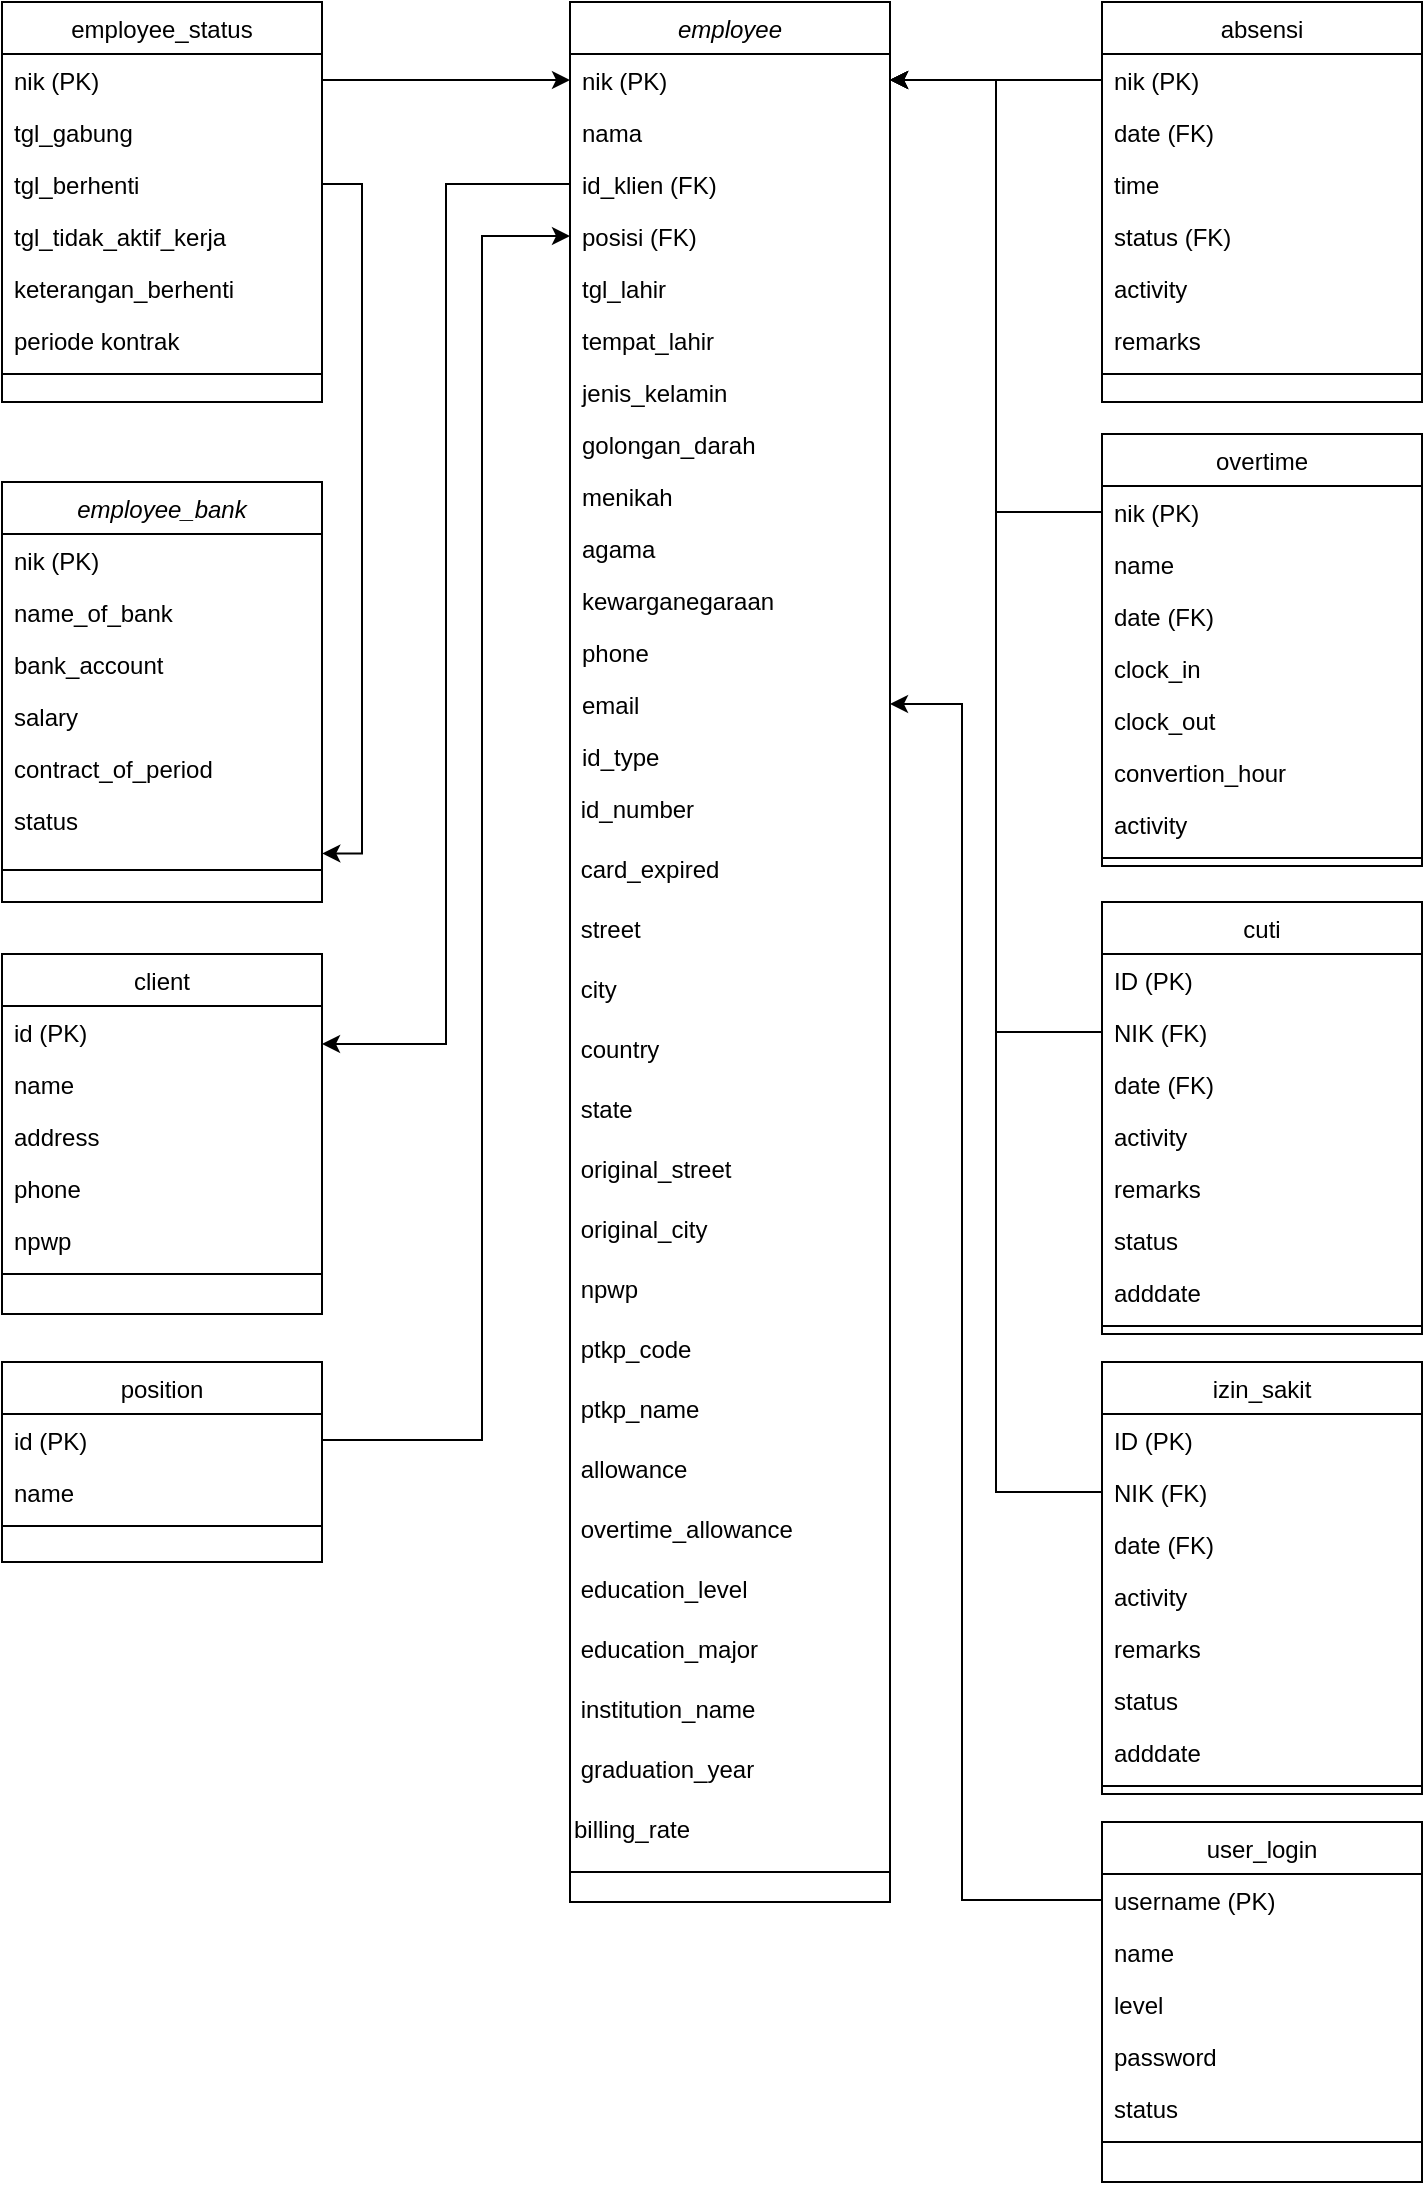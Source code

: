 <mxfile version="14.4.2" type="github" pages="2">
  <diagram id="C5RBs43oDa-KdzZeNtuy" name="LRS-data">
    <mxGraphModel dx="1422" dy="749" grid="1" gridSize="10" guides="1" tooltips="1" connect="1" arrows="1" fold="1" page="1" pageScale="1" pageWidth="827" pageHeight="1169" math="0" shadow="0">
      <root>
        <mxCell id="WIyWlLk6GJQsqaUBKTNV-0" />
        <mxCell id="WIyWlLk6GJQsqaUBKTNV-1" parent="WIyWlLk6GJQsqaUBKTNV-0" />
        <mxCell id="zkfFHV4jXpPFQw0GAbJ--0" value="employee_bank" style="swimlane;fontStyle=2;align=center;verticalAlign=top;childLayout=stackLayout;horizontal=1;startSize=26;horizontalStack=0;resizeParent=1;resizeLast=0;collapsible=1;marginBottom=0;rounded=0;shadow=0;strokeWidth=1;" parent="WIyWlLk6GJQsqaUBKTNV-1" vertex="1">
          <mxGeometry x="50" y="280" width="160" height="210" as="geometry">
            <mxRectangle x="230" y="140" width="160" height="26" as="alternateBounds" />
          </mxGeometry>
        </mxCell>
        <mxCell id="zkfFHV4jXpPFQw0GAbJ--2" value="nik (PK)&#xa;" style="text;align=left;verticalAlign=top;spacingLeft=4;spacingRight=4;overflow=hidden;rotatable=0;points=[[0,0.5],[1,0.5]];portConstraint=eastwest;rounded=0;shadow=0;html=0;" parent="zkfFHV4jXpPFQw0GAbJ--0" vertex="1">
          <mxGeometry y="26" width="160" height="26" as="geometry" />
        </mxCell>
        <mxCell id="zkfFHV4jXpPFQw0GAbJ--3" value="name_of_bank" style="text;align=left;verticalAlign=top;spacingLeft=4;spacingRight=4;overflow=hidden;rotatable=0;points=[[0,0.5],[1,0.5]];portConstraint=eastwest;rounded=0;shadow=0;html=0;" parent="zkfFHV4jXpPFQw0GAbJ--0" vertex="1">
          <mxGeometry y="52" width="160" height="26" as="geometry" />
        </mxCell>
        <mxCell id="oKk2NrzfjaoOSDjvsEfk-37" value="bank_account" style="text;align=left;verticalAlign=top;spacingLeft=4;spacingRight=4;overflow=hidden;rotatable=0;points=[[0,0.5],[1,0.5]];portConstraint=eastwest;rounded=0;shadow=0;html=0;" parent="zkfFHV4jXpPFQw0GAbJ--0" vertex="1">
          <mxGeometry y="78" width="160" height="26" as="geometry" />
        </mxCell>
        <mxCell id="zkfFHV4jXpPFQw0GAbJ--5" value="salary" style="text;align=left;verticalAlign=top;spacingLeft=4;spacingRight=4;overflow=hidden;rotatable=0;points=[[0,0.5],[1,0.5]];portConstraint=eastwest;" parent="zkfFHV4jXpPFQw0GAbJ--0" vertex="1">
          <mxGeometry y="104" width="160" height="26" as="geometry" />
        </mxCell>
        <mxCell id="oKk2NrzfjaoOSDjvsEfk-38" value="contract_of_period" style="text;align=left;verticalAlign=top;spacingLeft=4;spacingRight=4;overflow=hidden;rotatable=0;points=[[0,0.5],[1,0.5]];portConstraint=eastwest;" parent="zkfFHV4jXpPFQw0GAbJ--0" vertex="1">
          <mxGeometry y="130" width="160" height="26" as="geometry" />
        </mxCell>
        <mxCell id="oKk2NrzfjaoOSDjvsEfk-39" value="status" style="text;align=left;verticalAlign=top;spacingLeft=4;spacingRight=4;overflow=hidden;rotatable=0;points=[[0,0.5],[1,0.5]];portConstraint=eastwest;" parent="zkfFHV4jXpPFQw0GAbJ--0" vertex="1">
          <mxGeometry y="156" width="160" height="34" as="geometry" />
        </mxCell>
        <mxCell id="oKk2NrzfjaoOSDjvsEfk-50" value="" style="line;html=1;strokeWidth=1;align=left;verticalAlign=middle;spacingTop=-1;spacingLeft=3;spacingRight=3;rotatable=0;labelPosition=right;points=[];portConstraint=eastwest;" parent="zkfFHV4jXpPFQw0GAbJ--0" vertex="1">
          <mxGeometry y="190" width="160" height="8" as="geometry" />
        </mxCell>
        <mxCell id="zkfFHV4jXpPFQw0GAbJ--6" value="employee_status" style="swimlane;fontStyle=0;align=center;verticalAlign=top;childLayout=stackLayout;horizontal=1;startSize=26;horizontalStack=0;resizeParent=1;resizeLast=0;collapsible=1;marginBottom=0;rounded=0;shadow=0;strokeWidth=1;" parent="WIyWlLk6GJQsqaUBKTNV-1" vertex="1">
          <mxGeometry x="50" y="40" width="160" height="200" as="geometry">
            <mxRectangle x="130" y="380" width="160" height="26" as="alternateBounds" />
          </mxGeometry>
        </mxCell>
        <mxCell id="zkfFHV4jXpPFQw0GAbJ--7" value="nik (PK)" style="text;align=left;verticalAlign=top;spacingLeft=4;spacingRight=4;overflow=hidden;rotatable=0;points=[[0,0.5],[1,0.5]];portConstraint=eastwest;" parent="zkfFHV4jXpPFQw0GAbJ--6" vertex="1">
          <mxGeometry y="26" width="160" height="26" as="geometry" />
        </mxCell>
        <mxCell id="zkfFHV4jXpPFQw0GAbJ--8" value="tgl_gabung" style="text;align=left;verticalAlign=top;spacingLeft=4;spacingRight=4;overflow=hidden;rotatable=0;points=[[0,0.5],[1,0.5]];portConstraint=eastwest;rounded=0;shadow=0;html=0;" parent="zkfFHV4jXpPFQw0GAbJ--6" vertex="1">
          <mxGeometry y="52" width="160" height="26" as="geometry" />
        </mxCell>
        <mxCell id="oKk2NrzfjaoOSDjvsEfk-41" value="tgl_berhenti" style="text;align=left;verticalAlign=top;spacingLeft=4;spacingRight=4;overflow=hidden;rotatable=0;points=[[0,0.5],[1,0.5]];portConstraint=eastwest;rounded=0;shadow=0;html=0;" parent="zkfFHV4jXpPFQw0GAbJ--6" vertex="1">
          <mxGeometry y="78" width="160" height="26" as="geometry" />
        </mxCell>
        <mxCell id="oKk2NrzfjaoOSDjvsEfk-42" value="tgl_tidak_aktif_kerja" style="text;align=left;verticalAlign=top;spacingLeft=4;spacingRight=4;overflow=hidden;rotatable=0;points=[[0,0.5],[1,0.5]];portConstraint=eastwest;rounded=0;shadow=0;html=0;" parent="zkfFHV4jXpPFQw0GAbJ--6" vertex="1">
          <mxGeometry y="104" width="160" height="26" as="geometry" />
        </mxCell>
        <mxCell id="oKk2NrzfjaoOSDjvsEfk-40" value="keterangan_berhenti" style="text;align=left;verticalAlign=top;spacingLeft=4;spacingRight=4;overflow=hidden;rotatable=0;points=[[0,0.5],[1,0.5]];portConstraint=eastwest;rounded=0;shadow=0;html=0;" parent="zkfFHV4jXpPFQw0GAbJ--6" vertex="1">
          <mxGeometry y="130" width="160" height="26" as="geometry" />
        </mxCell>
        <mxCell id="zkfFHV4jXpPFQw0GAbJ--11" value="periode kontrak" style="text;align=left;verticalAlign=top;spacingLeft=4;spacingRight=4;overflow=hidden;rotatable=0;points=[[0,0.5],[1,0.5]];portConstraint=eastwest;" parent="zkfFHV4jXpPFQw0GAbJ--6" vertex="1">
          <mxGeometry y="156" width="160" height="26" as="geometry" />
        </mxCell>
        <mxCell id="zkfFHV4jXpPFQw0GAbJ--15" value="" style="line;html=1;strokeWidth=1;align=left;verticalAlign=middle;spacingTop=-1;spacingLeft=3;spacingRight=3;rotatable=0;labelPosition=right;points=[];portConstraint=eastwest;" parent="zkfFHV4jXpPFQw0GAbJ--6" vertex="1">
          <mxGeometry y="182" width="160" height="8" as="geometry" />
        </mxCell>
        <mxCell id="zkfFHV4jXpPFQw0GAbJ--13" value="absensi" style="swimlane;fontStyle=0;align=center;verticalAlign=top;childLayout=stackLayout;horizontal=1;startSize=26;horizontalStack=0;resizeParent=1;resizeLast=0;collapsible=1;marginBottom=0;rounded=0;shadow=0;strokeWidth=1;" parent="WIyWlLk6GJQsqaUBKTNV-1" vertex="1">
          <mxGeometry x="600" y="40" width="160" height="200" as="geometry">
            <mxRectangle x="340" y="380" width="170" height="26" as="alternateBounds" />
          </mxGeometry>
        </mxCell>
        <mxCell id="zkfFHV4jXpPFQw0GAbJ--14" value="nik (PK)" style="text;align=left;verticalAlign=top;spacingLeft=4;spacingRight=4;overflow=hidden;rotatable=0;points=[[0,0.5],[1,0.5]];portConstraint=eastwest;" parent="zkfFHV4jXpPFQw0GAbJ--13" vertex="1">
          <mxGeometry y="26" width="160" height="26" as="geometry" />
        </mxCell>
        <mxCell id="oKk2NrzfjaoOSDjvsEfk-43" value="date (FK)" style="text;align=left;verticalAlign=top;spacingLeft=4;spacingRight=4;overflow=hidden;rotatable=0;points=[[0,0.5],[1,0.5]];portConstraint=eastwest;" parent="zkfFHV4jXpPFQw0GAbJ--13" vertex="1">
          <mxGeometry y="52" width="160" height="26" as="geometry" />
        </mxCell>
        <mxCell id="oKk2NrzfjaoOSDjvsEfk-44" value="time" style="text;align=left;verticalAlign=top;spacingLeft=4;spacingRight=4;overflow=hidden;rotatable=0;points=[[0,0.5],[1,0.5]];portConstraint=eastwest;" parent="zkfFHV4jXpPFQw0GAbJ--13" vertex="1">
          <mxGeometry y="78" width="160" height="26" as="geometry" />
        </mxCell>
        <mxCell id="oKk2NrzfjaoOSDjvsEfk-45" value="status (FK)" style="text;align=left;verticalAlign=top;spacingLeft=4;spacingRight=4;overflow=hidden;rotatable=0;points=[[0,0.5],[1,0.5]];portConstraint=eastwest;" parent="zkfFHV4jXpPFQw0GAbJ--13" vertex="1">
          <mxGeometry y="104" width="160" height="26" as="geometry" />
        </mxCell>
        <mxCell id="oKk2NrzfjaoOSDjvsEfk-46" value="activity" style="text;align=left;verticalAlign=top;spacingLeft=4;spacingRight=4;overflow=hidden;rotatable=0;points=[[0,0.5],[1,0.5]];portConstraint=eastwest;" parent="zkfFHV4jXpPFQw0GAbJ--13" vertex="1">
          <mxGeometry y="130" width="160" height="26" as="geometry" />
        </mxCell>
        <mxCell id="oKk2NrzfjaoOSDjvsEfk-47" value="remarks" style="text;align=left;verticalAlign=top;spacingLeft=4;spacingRight=4;overflow=hidden;rotatable=0;points=[[0,0.5],[1,0.5]];portConstraint=eastwest;" parent="zkfFHV4jXpPFQw0GAbJ--13" vertex="1">
          <mxGeometry y="156" width="160" height="26" as="geometry" />
        </mxCell>
        <mxCell id="zkfFHV4jXpPFQw0GAbJ--9" value="" style="line;html=1;strokeWidth=1;align=left;verticalAlign=middle;spacingTop=-1;spacingLeft=3;spacingRight=3;rotatable=0;labelPosition=right;points=[];portConstraint=eastwest;" parent="zkfFHV4jXpPFQw0GAbJ--13" vertex="1">
          <mxGeometry y="182" width="160" height="8" as="geometry" />
        </mxCell>
        <mxCell id="oKk2NrzfjaoOSDjvsEfk-0" value="employee" style="swimlane;fontStyle=2;align=center;verticalAlign=top;childLayout=stackLayout;horizontal=1;startSize=26;horizontalStack=0;resizeParent=1;resizeLast=0;collapsible=1;marginBottom=0;rounded=0;shadow=0;strokeWidth=1;" parent="WIyWlLk6GJQsqaUBKTNV-1" vertex="1">
          <mxGeometry x="334" y="40" width="160" height="950" as="geometry">
            <mxRectangle x="230" y="140" width="160" height="26" as="alternateBounds" />
          </mxGeometry>
        </mxCell>
        <mxCell id="oKk2NrzfjaoOSDjvsEfk-2" value="nik (PK)" style="text;align=left;verticalAlign=top;spacingLeft=4;spacingRight=4;overflow=hidden;rotatable=0;points=[[0,0.5],[1,0.5]];portConstraint=eastwest;rounded=0;shadow=0;html=0;" parent="oKk2NrzfjaoOSDjvsEfk-0" vertex="1">
          <mxGeometry y="26" width="160" height="26" as="geometry" />
        </mxCell>
        <mxCell id="oKk2NrzfjaoOSDjvsEfk-35" value="nama" style="text;align=left;verticalAlign=top;spacingLeft=4;spacingRight=4;overflow=hidden;rotatable=0;points=[[0,0.5],[1,0.5]];portConstraint=eastwest;rounded=0;shadow=0;html=0;" parent="oKk2NrzfjaoOSDjvsEfk-0" vertex="1">
          <mxGeometry y="52" width="160" height="26" as="geometry" />
        </mxCell>
        <mxCell id="oKk2NrzfjaoOSDjvsEfk-3" value="id_klien (FK)" style="text;align=left;verticalAlign=top;spacingLeft=4;spacingRight=4;overflow=hidden;rotatable=0;points=[[0,0.5],[1,0.5]];portConstraint=eastwest;rounded=0;shadow=0;html=0;" parent="oKk2NrzfjaoOSDjvsEfk-0" vertex="1">
          <mxGeometry y="78" width="160" height="26" as="geometry" />
        </mxCell>
        <mxCell id="oKk2NrzfjaoOSDjvsEfk-6" value="posisi (FK)" style="text;align=left;verticalAlign=top;spacingLeft=4;spacingRight=4;overflow=hidden;rotatable=0;points=[[0,0.5],[1,0.5]];portConstraint=eastwest;rounded=0;shadow=0;html=0;" parent="oKk2NrzfjaoOSDjvsEfk-0" vertex="1">
          <mxGeometry y="104" width="160" height="26" as="geometry" />
        </mxCell>
        <mxCell id="oKk2NrzfjaoOSDjvsEfk-7" value="tgl_lahir" style="text;align=left;verticalAlign=top;spacingLeft=4;spacingRight=4;overflow=hidden;rotatable=0;points=[[0,0.5],[1,0.5]];portConstraint=eastwest;rounded=0;shadow=0;html=0;" parent="oKk2NrzfjaoOSDjvsEfk-0" vertex="1">
          <mxGeometry y="130" width="160" height="26" as="geometry" />
        </mxCell>
        <mxCell id="oKk2NrzfjaoOSDjvsEfk-8" value="tempat_lahir" style="text;align=left;verticalAlign=top;spacingLeft=4;spacingRight=4;overflow=hidden;rotatable=0;points=[[0,0.5],[1,0.5]];portConstraint=eastwest;rounded=0;shadow=0;html=0;" parent="oKk2NrzfjaoOSDjvsEfk-0" vertex="1">
          <mxGeometry y="156" width="160" height="26" as="geometry" />
        </mxCell>
        <mxCell id="oKk2NrzfjaoOSDjvsEfk-11" value="jenis_kelamin" style="text;align=left;verticalAlign=top;spacingLeft=4;spacingRight=4;overflow=hidden;rotatable=0;points=[[0,0.5],[1,0.5]];portConstraint=eastwest;rounded=0;shadow=0;html=0;" parent="oKk2NrzfjaoOSDjvsEfk-0" vertex="1">
          <mxGeometry y="182" width="160" height="26" as="geometry" />
        </mxCell>
        <mxCell id="oKk2NrzfjaoOSDjvsEfk-9" value="golongan_darah" style="text;align=left;verticalAlign=top;spacingLeft=4;spacingRight=4;overflow=hidden;rotatable=0;points=[[0,0.5],[1,0.5]];portConstraint=eastwest;rounded=0;shadow=0;html=0;" parent="oKk2NrzfjaoOSDjvsEfk-0" vertex="1">
          <mxGeometry y="208" width="160" height="26" as="geometry" />
        </mxCell>
        <mxCell id="oKk2NrzfjaoOSDjvsEfk-10" value="menikah" style="text;align=left;verticalAlign=top;spacingLeft=4;spacingRight=4;overflow=hidden;rotatable=0;points=[[0,0.5],[1,0.5]];portConstraint=eastwest;rounded=0;shadow=0;html=0;" parent="oKk2NrzfjaoOSDjvsEfk-0" vertex="1">
          <mxGeometry y="234" width="160" height="26" as="geometry" />
        </mxCell>
        <mxCell id="oKk2NrzfjaoOSDjvsEfk-14" value="agama" style="text;align=left;verticalAlign=top;spacingLeft=4;spacingRight=4;overflow=hidden;rotatable=0;points=[[0,0.5],[1,0.5]];portConstraint=eastwest;rounded=0;shadow=0;html=0;" parent="oKk2NrzfjaoOSDjvsEfk-0" vertex="1">
          <mxGeometry y="260" width="160" height="26" as="geometry" />
        </mxCell>
        <mxCell id="oKk2NrzfjaoOSDjvsEfk-16" value="kewarganegaraan" style="text;align=left;verticalAlign=top;spacingLeft=4;spacingRight=4;overflow=hidden;rotatable=0;points=[[0,0.5],[1,0.5]];portConstraint=eastwest;rounded=0;shadow=0;html=0;" parent="oKk2NrzfjaoOSDjvsEfk-0" vertex="1">
          <mxGeometry y="286" width="160" height="26" as="geometry" />
        </mxCell>
        <mxCell id="oKk2NrzfjaoOSDjvsEfk-13" value="phone" style="text;align=left;verticalAlign=top;spacingLeft=4;spacingRight=4;overflow=hidden;rotatable=0;points=[[0,0.5],[1,0.5]];portConstraint=eastwest;rounded=0;shadow=0;html=0;" parent="oKk2NrzfjaoOSDjvsEfk-0" vertex="1">
          <mxGeometry y="312" width="160" height="26" as="geometry" />
        </mxCell>
        <mxCell id="oKk2NrzfjaoOSDjvsEfk-12" value="email" style="text;align=left;verticalAlign=top;spacingLeft=4;spacingRight=4;overflow=hidden;rotatable=0;points=[[0,0.5],[1,0.5]];portConstraint=eastwest;rounded=0;shadow=0;html=0;" parent="oKk2NrzfjaoOSDjvsEfk-0" vertex="1">
          <mxGeometry y="338" width="160" height="26" as="geometry" />
        </mxCell>
        <mxCell id="oKk2NrzfjaoOSDjvsEfk-15" value="id_type" style="text;align=left;verticalAlign=top;spacingLeft=4;spacingRight=4;overflow=hidden;rotatable=0;points=[[0,0.5],[1,0.5]];portConstraint=eastwest;rounded=0;shadow=0;html=0;" parent="oKk2NrzfjaoOSDjvsEfk-0" vertex="1">
          <mxGeometry y="364" width="160" height="26" as="geometry" />
        </mxCell>
        <mxCell id="oKk2NrzfjaoOSDjvsEfk-18" value="&amp;nbsp;id_number" style="text;whiteSpace=wrap;html=1;" parent="oKk2NrzfjaoOSDjvsEfk-0" vertex="1">
          <mxGeometry y="390" width="160" height="30" as="geometry" />
        </mxCell>
        <mxCell id="oKk2NrzfjaoOSDjvsEfk-22" value="&amp;nbsp;card_expired" style="text;whiteSpace=wrap;html=1;" parent="oKk2NrzfjaoOSDjvsEfk-0" vertex="1">
          <mxGeometry y="420" width="160" height="30" as="geometry" />
        </mxCell>
        <mxCell id="oKk2NrzfjaoOSDjvsEfk-20" value="&amp;nbsp;street" style="text;whiteSpace=wrap;html=1;" parent="oKk2NrzfjaoOSDjvsEfk-0" vertex="1">
          <mxGeometry y="450" width="160" height="30" as="geometry" />
        </mxCell>
        <mxCell id="oKk2NrzfjaoOSDjvsEfk-17" value="&amp;nbsp;city" style="text;whiteSpace=wrap;html=1;" parent="oKk2NrzfjaoOSDjvsEfk-0" vertex="1">
          <mxGeometry y="480" width="160" height="30" as="geometry" />
        </mxCell>
        <mxCell id="oKk2NrzfjaoOSDjvsEfk-21" value="&amp;nbsp;country" style="text;whiteSpace=wrap;html=1;" parent="oKk2NrzfjaoOSDjvsEfk-0" vertex="1">
          <mxGeometry y="510" width="160" height="30" as="geometry" />
        </mxCell>
        <mxCell id="oKk2NrzfjaoOSDjvsEfk-19" value="&amp;nbsp;state" style="text;whiteSpace=wrap;html=1;" parent="oKk2NrzfjaoOSDjvsEfk-0" vertex="1">
          <mxGeometry y="540" width="160" height="30" as="geometry" />
        </mxCell>
        <mxCell id="oKk2NrzfjaoOSDjvsEfk-23" value="&amp;nbsp;original_street" style="text;whiteSpace=wrap;html=1;" parent="oKk2NrzfjaoOSDjvsEfk-0" vertex="1">
          <mxGeometry y="570" width="160" height="30" as="geometry" />
        </mxCell>
        <mxCell id="oKk2NrzfjaoOSDjvsEfk-24" value="&amp;nbsp;original_city" style="text;whiteSpace=wrap;html=1;" parent="oKk2NrzfjaoOSDjvsEfk-0" vertex="1">
          <mxGeometry y="600" width="160" height="30" as="geometry" />
        </mxCell>
        <mxCell id="oKk2NrzfjaoOSDjvsEfk-25" value="&amp;nbsp;npwp" style="text;whiteSpace=wrap;html=1;" parent="oKk2NrzfjaoOSDjvsEfk-0" vertex="1">
          <mxGeometry y="630" width="160" height="30" as="geometry" />
        </mxCell>
        <mxCell id="oKk2NrzfjaoOSDjvsEfk-26" value="&amp;nbsp;ptkp_code" style="text;whiteSpace=wrap;html=1;" parent="oKk2NrzfjaoOSDjvsEfk-0" vertex="1">
          <mxGeometry y="660" width="160" height="30" as="geometry" />
        </mxCell>
        <mxCell id="oKk2NrzfjaoOSDjvsEfk-27" value="&amp;nbsp;ptkp_name" style="text;whiteSpace=wrap;html=1;" parent="oKk2NrzfjaoOSDjvsEfk-0" vertex="1">
          <mxGeometry y="690" width="160" height="30" as="geometry" />
        </mxCell>
        <mxCell id="oKk2NrzfjaoOSDjvsEfk-28" value="&amp;nbsp;allowance" style="text;whiteSpace=wrap;html=1;" parent="oKk2NrzfjaoOSDjvsEfk-0" vertex="1">
          <mxGeometry y="720" width="160" height="30" as="geometry" />
        </mxCell>
        <mxCell id="oKk2NrzfjaoOSDjvsEfk-29" value="&amp;nbsp;overtime_allowance" style="text;whiteSpace=wrap;html=1;" parent="oKk2NrzfjaoOSDjvsEfk-0" vertex="1">
          <mxGeometry y="750" width="160" height="30" as="geometry" />
        </mxCell>
        <mxCell id="oKk2NrzfjaoOSDjvsEfk-30" value="&amp;nbsp;education_level" style="text;whiteSpace=wrap;html=1;" parent="oKk2NrzfjaoOSDjvsEfk-0" vertex="1">
          <mxGeometry y="780" width="160" height="30" as="geometry" />
        </mxCell>
        <mxCell id="oKk2NrzfjaoOSDjvsEfk-33" value="&amp;nbsp;education_major" style="text;whiteSpace=wrap;html=1;" parent="oKk2NrzfjaoOSDjvsEfk-0" vertex="1">
          <mxGeometry y="810" width="160" height="30" as="geometry" />
        </mxCell>
        <mxCell id="oKk2NrzfjaoOSDjvsEfk-32" value="&amp;nbsp;institution_name" style="text;whiteSpace=wrap;html=1;" parent="oKk2NrzfjaoOSDjvsEfk-0" vertex="1">
          <mxGeometry y="840" width="160" height="30" as="geometry" />
        </mxCell>
        <mxCell id="oKk2NrzfjaoOSDjvsEfk-31" value="&amp;nbsp;graduation_year" style="text;whiteSpace=wrap;html=1;" parent="oKk2NrzfjaoOSDjvsEfk-0" vertex="1">
          <mxGeometry y="870" width="160" height="30" as="geometry" />
        </mxCell>
        <mxCell id="oKk2NrzfjaoOSDjvsEfk-34" value="billing_rate" style="text;whiteSpace=wrap;html=1;" parent="oKk2NrzfjaoOSDjvsEfk-0" vertex="1">
          <mxGeometry y="900" width="160" height="30" as="geometry" />
        </mxCell>
        <mxCell id="oKk2NrzfjaoOSDjvsEfk-4" value="" style="line;html=1;strokeWidth=1;align=left;verticalAlign=middle;spacingTop=-1;spacingLeft=3;spacingRight=3;rotatable=0;labelPosition=right;points=[];portConstraint=eastwest;" parent="oKk2NrzfjaoOSDjvsEfk-0" vertex="1">
          <mxGeometry y="930" width="160" height="10" as="geometry" />
        </mxCell>
        <mxCell id="oKk2NrzfjaoOSDjvsEfk-51" value="client" style="swimlane;fontStyle=0;align=center;verticalAlign=top;childLayout=stackLayout;horizontal=1;startSize=26;horizontalStack=0;resizeParent=1;resizeLast=0;collapsible=1;marginBottom=0;rounded=0;shadow=0;strokeWidth=1;" parent="WIyWlLk6GJQsqaUBKTNV-1" vertex="1">
          <mxGeometry x="50" y="516" width="160" height="180" as="geometry">
            <mxRectangle x="340" y="380" width="170" height="26" as="alternateBounds" />
          </mxGeometry>
        </mxCell>
        <mxCell id="oKk2NrzfjaoOSDjvsEfk-52" value="id (PK)" style="text;align=left;verticalAlign=top;spacingLeft=4;spacingRight=4;overflow=hidden;rotatable=0;points=[[0,0.5],[1,0.5]];portConstraint=eastwest;" parent="oKk2NrzfjaoOSDjvsEfk-51" vertex="1">
          <mxGeometry y="26" width="160" height="26" as="geometry" />
        </mxCell>
        <mxCell id="oKk2NrzfjaoOSDjvsEfk-53" value="name" style="text;align=left;verticalAlign=top;spacingLeft=4;spacingRight=4;overflow=hidden;rotatable=0;points=[[0,0.5],[1,0.5]];portConstraint=eastwest;" parent="oKk2NrzfjaoOSDjvsEfk-51" vertex="1">
          <mxGeometry y="52" width="160" height="26" as="geometry" />
        </mxCell>
        <mxCell id="oKk2NrzfjaoOSDjvsEfk-54" value="address" style="text;align=left;verticalAlign=top;spacingLeft=4;spacingRight=4;overflow=hidden;rotatable=0;points=[[0,0.5],[1,0.5]];portConstraint=eastwest;" parent="oKk2NrzfjaoOSDjvsEfk-51" vertex="1">
          <mxGeometry y="78" width="160" height="26" as="geometry" />
        </mxCell>
        <mxCell id="oKk2NrzfjaoOSDjvsEfk-55" value="phone" style="text;align=left;verticalAlign=top;spacingLeft=4;spacingRight=4;overflow=hidden;rotatable=0;points=[[0,0.5],[1,0.5]];portConstraint=eastwest;" parent="oKk2NrzfjaoOSDjvsEfk-51" vertex="1">
          <mxGeometry y="104" width="160" height="26" as="geometry" />
        </mxCell>
        <mxCell id="oKk2NrzfjaoOSDjvsEfk-56" value="npwp" style="text;align=left;verticalAlign=top;spacingLeft=4;spacingRight=4;overflow=hidden;rotatable=0;points=[[0,0.5],[1,0.5]];portConstraint=eastwest;" parent="oKk2NrzfjaoOSDjvsEfk-51" vertex="1">
          <mxGeometry y="130" width="160" height="26" as="geometry" />
        </mxCell>
        <mxCell id="oKk2NrzfjaoOSDjvsEfk-58" value="" style="line;html=1;strokeWidth=1;align=left;verticalAlign=middle;spacingTop=-1;spacingLeft=3;spacingRight=3;rotatable=0;labelPosition=right;points=[];portConstraint=eastwest;" parent="oKk2NrzfjaoOSDjvsEfk-51" vertex="1">
          <mxGeometry y="156" width="160" height="8" as="geometry" />
        </mxCell>
        <mxCell id="oKk2NrzfjaoOSDjvsEfk-59" value="position" style="swimlane;fontStyle=0;align=center;verticalAlign=top;childLayout=stackLayout;horizontal=1;startSize=26;horizontalStack=0;resizeParent=1;resizeLast=0;collapsible=1;marginBottom=0;rounded=0;shadow=0;strokeWidth=1;" parent="WIyWlLk6GJQsqaUBKTNV-1" vertex="1">
          <mxGeometry x="50" y="720" width="160" height="100" as="geometry">
            <mxRectangle x="340" y="380" width="170" height="26" as="alternateBounds" />
          </mxGeometry>
        </mxCell>
        <mxCell id="oKk2NrzfjaoOSDjvsEfk-60" value="id (PK)" style="text;align=left;verticalAlign=top;spacingLeft=4;spacingRight=4;overflow=hidden;rotatable=0;points=[[0,0.5],[1,0.5]];portConstraint=eastwest;" parent="oKk2NrzfjaoOSDjvsEfk-59" vertex="1">
          <mxGeometry y="26" width="160" height="26" as="geometry" />
        </mxCell>
        <mxCell id="oKk2NrzfjaoOSDjvsEfk-61" value="name" style="text;align=left;verticalAlign=top;spacingLeft=4;spacingRight=4;overflow=hidden;rotatable=0;points=[[0,0.5],[1,0.5]];portConstraint=eastwest;" parent="oKk2NrzfjaoOSDjvsEfk-59" vertex="1">
          <mxGeometry y="52" width="160" height="26" as="geometry" />
        </mxCell>
        <mxCell id="oKk2NrzfjaoOSDjvsEfk-66" value="" style="line;html=1;strokeWidth=1;align=left;verticalAlign=middle;spacingTop=-1;spacingLeft=3;spacingRight=3;rotatable=0;labelPosition=right;points=[];portConstraint=eastwest;" parent="oKk2NrzfjaoOSDjvsEfk-59" vertex="1">
          <mxGeometry y="78" width="160" height="8" as="geometry" />
        </mxCell>
        <mxCell id="oKk2NrzfjaoOSDjvsEfk-67" value="overtime" style="swimlane;fontStyle=0;align=center;verticalAlign=top;childLayout=stackLayout;horizontal=1;startSize=26;horizontalStack=0;resizeParent=1;resizeLast=0;collapsible=1;marginBottom=0;rounded=0;shadow=0;strokeWidth=1;" parent="WIyWlLk6GJQsqaUBKTNV-1" vertex="1">
          <mxGeometry x="600" y="256" width="160" height="216" as="geometry">
            <mxRectangle x="340" y="380" width="170" height="26" as="alternateBounds" />
          </mxGeometry>
        </mxCell>
        <mxCell id="oKk2NrzfjaoOSDjvsEfk-68" value="nik (PK)" style="text;align=left;verticalAlign=top;spacingLeft=4;spacingRight=4;overflow=hidden;rotatable=0;points=[[0,0.5],[1,0.5]];portConstraint=eastwest;" parent="oKk2NrzfjaoOSDjvsEfk-67" vertex="1">
          <mxGeometry y="26" width="160" height="26" as="geometry" />
        </mxCell>
        <mxCell id="oKk2NrzfjaoOSDjvsEfk-69" value="name" style="text;align=left;verticalAlign=top;spacingLeft=4;spacingRight=4;overflow=hidden;rotatable=0;points=[[0,0.5],[1,0.5]];portConstraint=eastwest;" parent="oKk2NrzfjaoOSDjvsEfk-67" vertex="1">
          <mxGeometry y="52" width="160" height="26" as="geometry" />
        </mxCell>
        <mxCell id="oKk2NrzfjaoOSDjvsEfk-70" value="date (FK)" style="text;align=left;verticalAlign=top;spacingLeft=4;spacingRight=4;overflow=hidden;rotatable=0;points=[[0,0.5],[1,0.5]];portConstraint=eastwest;" parent="oKk2NrzfjaoOSDjvsEfk-67" vertex="1">
          <mxGeometry y="78" width="160" height="26" as="geometry" />
        </mxCell>
        <mxCell id="oKk2NrzfjaoOSDjvsEfk-71" value="clock_in" style="text;align=left;verticalAlign=top;spacingLeft=4;spacingRight=4;overflow=hidden;rotatable=0;points=[[0,0.5],[1,0.5]];portConstraint=eastwest;" parent="oKk2NrzfjaoOSDjvsEfk-67" vertex="1">
          <mxGeometry y="104" width="160" height="26" as="geometry" />
        </mxCell>
        <mxCell id="oKk2NrzfjaoOSDjvsEfk-72" value="clock_out" style="text;align=left;verticalAlign=top;spacingLeft=4;spacingRight=4;overflow=hidden;rotatable=0;points=[[0,0.5],[1,0.5]];portConstraint=eastwest;" parent="oKk2NrzfjaoOSDjvsEfk-67" vertex="1">
          <mxGeometry y="130" width="160" height="26" as="geometry" />
        </mxCell>
        <mxCell id="oKk2NrzfjaoOSDjvsEfk-73" value="convertion_hour" style="text;align=left;verticalAlign=top;spacingLeft=4;spacingRight=4;overflow=hidden;rotatable=0;points=[[0,0.5],[1,0.5]];portConstraint=eastwest;" parent="oKk2NrzfjaoOSDjvsEfk-67" vertex="1">
          <mxGeometry y="156" width="160" height="26" as="geometry" />
        </mxCell>
        <mxCell id="oKk2NrzfjaoOSDjvsEfk-75" value="activity" style="text;align=left;verticalAlign=top;spacingLeft=4;spacingRight=4;overflow=hidden;rotatable=0;points=[[0,0.5],[1,0.5]];portConstraint=eastwest;" parent="oKk2NrzfjaoOSDjvsEfk-67" vertex="1">
          <mxGeometry y="182" width="160" height="26" as="geometry" />
        </mxCell>
        <mxCell id="oKk2NrzfjaoOSDjvsEfk-74" value="" style="line;html=1;strokeWidth=1;align=left;verticalAlign=middle;spacingTop=-1;spacingLeft=3;spacingRight=3;rotatable=0;labelPosition=right;points=[];portConstraint=eastwest;" parent="oKk2NrzfjaoOSDjvsEfk-67" vertex="1">
          <mxGeometry y="208" width="160" height="8" as="geometry" />
        </mxCell>
        <mxCell id="oKk2NrzfjaoOSDjvsEfk-76" value="user_login" style="swimlane;fontStyle=0;align=center;verticalAlign=top;childLayout=stackLayout;horizontal=1;startSize=26;horizontalStack=0;resizeParent=1;resizeLast=0;collapsible=1;marginBottom=0;rounded=0;shadow=0;strokeWidth=1;" parent="WIyWlLk6GJQsqaUBKTNV-1" vertex="1">
          <mxGeometry x="600" y="950" width="160" height="180" as="geometry">
            <mxRectangle x="340" y="380" width="170" height="26" as="alternateBounds" />
          </mxGeometry>
        </mxCell>
        <mxCell id="oKk2NrzfjaoOSDjvsEfk-77" value="username (PK)" style="text;align=left;verticalAlign=top;spacingLeft=4;spacingRight=4;overflow=hidden;rotatable=0;points=[[0,0.5],[1,0.5]];portConstraint=eastwest;" parent="oKk2NrzfjaoOSDjvsEfk-76" vertex="1">
          <mxGeometry y="26" width="160" height="26" as="geometry" />
        </mxCell>
        <mxCell id="oKk2NrzfjaoOSDjvsEfk-78" value="name" style="text;align=left;verticalAlign=top;spacingLeft=4;spacingRight=4;overflow=hidden;rotatable=0;points=[[0,0.5],[1,0.5]];portConstraint=eastwest;" parent="oKk2NrzfjaoOSDjvsEfk-76" vertex="1">
          <mxGeometry y="52" width="160" height="26" as="geometry" />
        </mxCell>
        <mxCell id="oKk2NrzfjaoOSDjvsEfk-79" value="level" style="text;align=left;verticalAlign=top;spacingLeft=4;spacingRight=4;overflow=hidden;rotatable=0;points=[[0,0.5],[1,0.5]];portConstraint=eastwest;" parent="oKk2NrzfjaoOSDjvsEfk-76" vertex="1">
          <mxGeometry y="78" width="160" height="26" as="geometry" />
        </mxCell>
        <mxCell id="oKk2NrzfjaoOSDjvsEfk-80" value="password" style="text;align=left;verticalAlign=top;spacingLeft=4;spacingRight=4;overflow=hidden;rotatable=0;points=[[0,0.5],[1,0.5]];portConstraint=eastwest;" parent="oKk2NrzfjaoOSDjvsEfk-76" vertex="1">
          <mxGeometry y="104" width="160" height="26" as="geometry" />
        </mxCell>
        <mxCell id="oKk2NrzfjaoOSDjvsEfk-81" value="status" style="text;align=left;verticalAlign=top;spacingLeft=4;spacingRight=4;overflow=hidden;rotatable=0;points=[[0,0.5],[1,0.5]];portConstraint=eastwest;" parent="oKk2NrzfjaoOSDjvsEfk-76" vertex="1">
          <mxGeometry y="130" width="160" height="26" as="geometry" />
        </mxCell>
        <mxCell id="oKk2NrzfjaoOSDjvsEfk-82" value="" style="line;html=1;strokeWidth=1;align=left;verticalAlign=middle;spacingTop=-1;spacingLeft=3;spacingRight=3;rotatable=0;labelPosition=right;points=[];portConstraint=eastwest;" parent="oKk2NrzfjaoOSDjvsEfk-76" vertex="1">
          <mxGeometry y="156" width="160" height="8" as="geometry" />
        </mxCell>
        <mxCell id="oKk2NrzfjaoOSDjvsEfk-83" style="edgeStyle=orthogonalEdgeStyle;rounded=0;orthogonalLoop=1;jettySize=auto;html=1;exitX=1;exitY=0.5;exitDx=0;exitDy=0;entryX=0;entryY=0.5;entryDx=0;entryDy=0;" parent="WIyWlLk6GJQsqaUBKTNV-1" source="zkfFHV4jXpPFQw0GAbJ--7" target="oKk2NrzfjaoOSDjvsEfk-2" edge="1">
          <mxGeometry relative="1" as="geometry" />
        </mxCell>
        <mxCell id="oKk2NrzfjaoOSDjvsEfk-84" style="edgeStyle=orthogonalEdgeStyle;rounded=0;orthogonalLoop=1;jettySize=auto;html=1;exitX=1;exitY=0.5;exitDx=0;exitDy=0;entryX=1.001;entryY=0.874;entryDx=0;entryDy=0;entryPerimeter=0;" parent="WIyWlLk6GJQsqaUBKTNV-1" source="oKk2NrzfjaoOSDjvsEfk-41" target="oKk2NrzfjaoOSDjvsEfk-39" edge="1">
          <mxGeometry relative="1" as="geometry" />
        </mxCell>
        <mxCell id="oKk2NrzfjaoOSDjvsEfk-86" style="edgeStyle=orthogonalEdgeStyle;rounded=0;orthogonalLoop=1;jettySize=auto;html=1;exitX=1;exitY=0.5;exitDx=0;exitDy=0;entryX=0;entryY=0.5;entryDx=0;entryDy=0;" parent="WIyWlLk6GJQsqaUBKTNV-1" source="oKk2NrzfjaoOSDjvsEfk-60" target="oKk2NrzfjaoOSDjvsEfk-6" edge="1">
          <mxGeometry relative="1" as="geometry">
            <Array as="points">
              <mxPoint x="290" y="759" />
              <mxPoint x="290" y="157" />
            </Array>
          </mxGeometry>
        </mxCell>
        <mxCell id="oKk2NrzfjaoOSDjvsEfk-87" style="edgeStyle=orthogonalEdgeStyle;rounded=0;orthogonalLoop=1;jettySize=auto;html=1;exitX=0;exitY=0.5;exitDx=0;exitDy=0;entryX=1;entryY=0.5;entryDx=0;entryDy=0;" parent="WIyWlLk6GJQsqaUBKTNV-1" source="zkfFHV4jXpPFQw0GAbJ--14" target="oKk2NrzfjaoOSDjvsEfk-2" edge="1">
          <mxGeometry relative="1" as="geometry" />
        </mxCell>
        <mxCell id="oKk2NrzfjaoOSDjvsEfk-88" style="edgeStyle=orthogonalEdgeStyle;rounded=0;orthogonalLoop=1;jettySize=auto;html=1;exitX=0;exitY=0.5;exitDx=0;exitDy=0;" parent="WIyWlLk6GJQsqaUBKTNV-1" source="oKk2NrzfjaoOSDjvsEfk-68" target="oKk2NrzfjaoOSDjvsEfk-2" edge="1">
          <mxGeometry relative="1" as="geometry">
            <mxPoint x="560" y="180" as="targetPoint" />
          </mxGeometry>
        </mxCell>
        <mxCell id="oKk2NrzfjaoOSDjvsEfk-89" style="edgeStyle=orthogonalEdgeStyle;rounded=0;orthogonalLoop=1;jettySize=auto;html=1;exitX=0;exitY=0.5;exitDx=0;exitDy=0;entryX=1;entryY=0.5;entryDx=0;entryDy=0;" parent="WIyWlLk6GJQsqaUBKTNV-1" source="oKk2NrzfjaoOSDjvsEfk-77" target="oKk2NrzfjaoOSDjvsEfk-12" edge="1">
          <mxGeometry relative="1" as="geometry">
            <Array as="points">
              <mxPoint x="530" y="989" />
              <mxPoint x="530" y="391" />
            </Array>
          </mxGeometry>
        </mxCell>
        <mxCell id="oKk2NrzfjaoOSDjvsEfk-85" style="edgeStyle=orthogonalEdgeStyle;rounded=0;orthogonalLoop=1;jettySize=auto;html=1;exitX=0;exitY=0.5;exitDx=0;exitDy=0;entryX=1;entryY=0.25;entryDx=0;entryDy=0;" parent="WIyWlLk6GJQsqaUBKTNV-1" source="oKk2NrzfjaoOSDjvsEfk-3" target="oKk2NrzfjaoOSDjvsEfk-51" edge="1">
          <mxGeometry relative="1" as="geometry" />
        </mxCell>
        <mxCell id="Ox8O2sE2HDYJjIZuFXVz-0" value="cuti" style="swimlane;fontStyle=0;align=center;verticalAlign=top;childLayout=stackLayout;horizontal=1;startSize=26;horizontalStack=0;resizeParent=1;resizeLast=0;collapsible=1;marginBottom=0;rounded=0;shadow=0;strokeWidth=1;" parent="WIyWlLk6GJQsqaUBKTNV-1" vertex="1">
          <mxGeometry x="600" y="490" width="160" height="216" as="geometry">
            <mxRectangle x="340" y="380" width="170" height="26" as="alternateBounds" />
          </mxGeometry>
        </mxCell>
        <mxCell id="Ox8O2sE2HDYJjIZuFXVz-1" value="ID (PK)" style="text;align=left;verticalAlign=top;spacingLeft=4;spacingRight=4;overflow=hidden;rotatable=0;points=[[0,0.5],[1,0.5]];portConstraint=eastwest;" parent="Ox8O2sE2HDYJjIZuFXVz-0" vertex="1">
          <mxGeometry y="26" width="160" height="26" as="geometry" />
        </mxCell>
        <mxCell id="Ox8O2sE2HDYJjIZuFXVz-2" value="NIK (FK)" style="text;align=left;verticalAlign=top;spacingLeft=4;spacingRight=4;overflow=hidden;rotatable=0;points=[[0,0.5],[1,0.5]];portConstraint=eastwest;" parent="Ox8O2sE2HDYJjIZuFXVz-0" vertex="1">
          <mxGeometry y="52" width="160" height="26" as="geometry" />
        </mxCell>
        <mxCell id="Ox8O2sE2HDYJjIZuFXVz-3" value="date (FK)" style="text;align=left;verticalAlign=top;spacingLeft=4;spacingRight=4;overflow=hidden;rotatable=0;points=[[0,0.5],[1,0.5]];portConstraint=eastwest;" parent="Ox8O2sE2HDYJjIZuFXVz-0" vertex="1">
          <mxGeometry y="78" width="160" height="26" as="geometry" />
        </mxCell>
        <mxCell id="Ox8O2sE2HDYJjIZuFXVz-4" value="activity" style="text;align=left;verticalAlign=top;spacingLeft=4;spacingRight=4;overflow=hidden;rotatable=0;points=[[0,0.5],[1,0.5]];portConstraint=eastwest;" parent="Ox8O2sE2HDYJjIZuFXVz-0" vertex="1">
          <mxGeometry y="104" width="160" height="26" as="geometry" />
        </mxCell>
        <mxCell id="Ox8O2sE2HDYJjIZuFXVz-5" value="remarks" style="text;align=left;verticalAlign=top;spacingLeft=4;spacingRight=4;overflow=hidden;rotatable=0;points=[[0,0.5],[1,0.5]];portConstraint=eastwest;" parent="Ox8O2sE2HDYJjIZuFXVz-0" vertex="1">
          <mxGeometry y="130" width="160" height="26" as="geometry" />
        </mxCell>
        <mxCell id="Ox8O2sE2HDYJjIZuFXVz-6" value="status" style="text;align=left;verticalAlign=top;spacingLeft=4;spacingRight=4;overflow=hidden;rotatable=0;points=[[0,0.5],[1,0.5]];portConstraint=eastwest;" parent="Ox8O2sE2HDYJjIZuFXVz-0" vertex="1">
          <mxGeometry y="156" width="160" height="26" as="geometry" />
        </mxCell>
        <mxCell id="Ox8O2sE2HDYJjIZuFXVz-7" value="adddate" style="text;align=left;verticalAlign=top;spacingLeft=4;spacingRight=4;overflow=hidden;rotatable=0;points=[[0,0.5],[1,0.5]];portConstraint=eastwest;" parent="Ox8O2sE2HDYJjIZuFXVz-0" vertex="1">
          <mxGeometry y="182" width="160" height="26" as="geometry" />
        </mxCell>
        <mxCell id="Ox8O2sE2HDYJjIZuFXVz-8" value="" style="line;html=1;strokeWidth=1;align=left;verticalAlign=middle;spacingTop=-1;spacingLeft=3;spacingRight=3;rotatable=0;labelPosition=right;points=[];portConstraint=eastwest;" parent="Ox8O2sE2HDYJjIZuFXVz-0" vertex="1">
          <mxGeometry y="208" width="160" height="8" as="geometry" />
        </mxCell>
        <mxCell id="Ox8O2sE2HDYJjIZuFXVz-9" style="edgeStyle=orthogonalEdgeStyle;rounded=0;orthogonalLoop=1;jettySize=auto;html=1;exitX=0;exitY=0.5;exitDx=0;exitDy=0;entryX=1;entryY=0.5;entryDx=0;entryDy=0;" parent="WIyWlLk6GJQsqaUBKTNV-1" source="Ox8O2sE2HDYJjIZuFXVz-2" target="oKk2NrzfjaoOSDjvsEfk-2" edge="1">
          <mxGeometry relative="1" as="geometry" />
        </mxCell>
        <mxCell id="wwqKFAAxIAx8ywI5_Tf--0" value="izin_sakit" style="swimlane;fontStyle=0;align=center;verticalAlign=top;childLayout=stackLayout;horizontal=1;startSize=26;horizontalStack=0;resizeParent=1;resizeLast=0;collapsible=1;marginBottom=0;rounded=0;shadow=0;strokeWidth=1;" parent="WIyWlLk6GJQsqaUBKTNV-1" vertex="1">
          <mxGeometry x="600" y="720" width="160" height="216" as="geometry">
            <mxRectangle x="340" y="380" width="170" height="26" as="alternateBounds" />
          </mxGeometry>
        </mxCell>
        <mxCell id="wwqKFAAxIAx8ywI5_Tf--1" value="ID (PK)" style="text;align=left;verticalAlign=top;spacingLeft=4;spacingRight=4;overflow=hidden;rotatable=0;points=[[0,0.5],[1,0.5]];portConstraint=eastwest;" parent="wwqKFAAxIAx8ywI5_Tf--0" vertex="1">
          <mxGeometry y="26" width="160" height="26" as="geometry" />
        </mxCell>
        <mxCell id="wwqKFAAxIAx8ywI5_Tf--2" value="NIK (FK)" style="text;align=left;verticalAlign=top;spacingLeft=4;spacingRight=4;overflow=hidden;rotatable=0;points=[[0,0.5],[1,0.5]];portConstraint=eastwest;" parent="wwqKFAAxIAx8ywI5_Tf--0" vertex="1">
          <mxGeometry y="52" width="160" height="26" as="geometry" />
        </mxCell>
        <mxCell id="wwqKFAAxIAx8ywI5_Tf--3" value="date (FK)" style="text;align=left;verticalAlign=top;spacingLeft=4;spacingRight=4;overflow=hidden;rotatable=0;points=[[0,0.5],[1,0.5]];portConstraint=eastwest;" parent="wwqKFAAxIAx8ywI5_Tf--0" vertex="1">
          <mxGeometry y="78" width="160" height="26" as="geometry" />
        </mxCell>
        <mxCell id="wwqKFAAxIAx8ywI5_Tf--4" value="activity" style="text;align=left;verticalAlign=top;spacingLeft=4;spacingRight=4;overflow=hidden;rotatable=0;points=[[0,0.5],[1,0.5]];portConstraint=eastwest;" parent="wwqKFAAxIAx8ywI5_Tf--0" vertex="1">
          <mxGeometry y="104" width="160" height="26" as="geometry" />
        </mxCell>
        <mxCell id="wwqKFAAxIAx8ywI5_Tf--5" value="remarks" style="text;align=left;verticalAlign=top;spacingLeft=4;spacingRight=4;overflow=hidden;rotatable=0;points=[[0,0.5],[1,0.5]];portConstraint=eastwest;" parent="wwqKFAAxIAx8ywI5_Tf--0" vertex="1">
          <mxGeometry y="130" width="160" height="26" as="geometry" />
        </mxCell>
        <mxCell id="wwqKFAAxIAx8ywI5_Tf--6" value="status" style="text;align=left;verticalAlign=top;spacingLeft=4;spacingRight=4;overflow=hidden;rotatable=0;points=[[0,0.5],[1,0.5]];portConstraint=eastwest;" parent="wwqKFAAxIAx8ywI5_Tf--0" vertex="1">
          <mxGeometry y="156" width="160" height="26" as="geometry" />
        </mxCell>
        <mxCell id="wwqKFAAxIAx8ywI5_Tf--7" value="adddate" style="text;align=left;verticalAlign=top;spacingLeft=4;spacingRight=4;overflow=hidden;rotatable=0;points=[[0,0.5],[1,0.5]];portConstraint=eastwest;" parent="wwqKFAAxIAx8ywI5_Tf--0" vertex="1">
          <mxGeometry y="182" width="160" height="26" as="geometry" />
        </mxCell>
        <mxCell id="wwqKFAAxIAx8ywI5_Tf--8" value="" style="line;html=1;strokeWidth=1;align=left;verticalAlign=middle;spacingTop=-1;spacingLeft=3;spacingRight=3;rotatable=0;labelPosition=right;points=[];portConstraint=eastwest;" parent="wwqKFAAxIAx8ywI5_Tf--0" vertex="1">
          <mxGeometry y="208" width="160" height="8" as="geometry" />
        </mxCell>
        <mxCell id="wwqKFAAxIAx8ywI5_Tf--10" style="edgeStyle=orthogonalEdgeStyle;rounded=0;orthogonalLoop=1;jettySize=auto;html=1;exitX=0;exitY=0.5;exitDx=0;exitDy=0;entryX=1;entryY=0.5;entryDx=0;entryDy=0;" parent="WIyWlLk6GJQsqaUBKTNV-1" source="wwqKFAAxIAx8ywI5_Tf--2" target="oKk2NrzfjaoOSDjvsEfk-2" edge="1">
          <mxGeometry relative="1" as="geometry">
            <mxPoint x="495" y="79" as="targetPoint" />
            <Array as="points">
              <mxPoint x="547" y="785" />
              <mxPoint x="547" y="79" />
            </Array>
          </mxGeometry>
        </mxCell>
      </root>
    </mxGraphModel>
  </diagram>
  <diagram id="V-C32Ri9egpSBkJE6UfL" name="Class Diagram">
    <mxGraphModel dx="1422" dy="801" grid="1" gridSize="10" guides="1" tooltips="1" connect="1" arrows="1" fold="1" page="1" pageScale="1" pageWidth="1100" pageHeight="850" math="0" shadow="0">
      <root>
        <mxCell id="2vxm4DMvmGCjCKeFNTNF-0" />
        <mxCell id="2vxm4DMvmGCjCKeFNTNF-1" parent="2vxm4DMvmGCjCKeFNTNF-0" />
        <mxCell id="2vxm4DMvmGCjCKeFNTNF-2" value="employee_bank" style="swimlane;fontStyle=2;align=center;verticalAlign=top;childLayout=stackLayout;horizontal=1;startSize=26;horizontalStack=0;resizeParent=1;resizeLast=0;collapsible=1;marginBottom=0;rounded=0;shadow=0;strokeWidth=1;" vertex="1" parent="2vxm4DMvmGCjCKeFNTNF-1">
          <mxGeometry x="50" y="280" width="160" height="210" as="geometry">
            <mxRectangle x="230" y="140" width="160" height="26" as="alternateBounds" />
          </mxGeometry>
        </mxCell>
        <mxCell id="2vxm4DMvmGCjCKeFNTNF-3" value="*nik" style="text;align=left;verticalAlign=top;spacingLeft=4;spacingRight=4;overflow=hidden;rotatable=0;points=[[0,0.5],[1,0.5]];portConstraint=eastwest;rounded=0;shadow=0;html=0;" vertex="1" parent="2vxm4DMvmGCjCKeFNTNF-2">
          <mxGeometry y="26" width="160" height="26" as="geometry" />
        </mxCell>
        <mxCell id="2vxm4DMvmGCjCKeFNTNF-4" value="name_of_bank" style="text;align=left;verticalAlign=top;spacingLeft=4;spacingRight=4;overflow=hidden;rotatable=0;points=[[0,0.5],[1,0.5]];portConstraint=eastwest;rounded=0;shadow=0;html=0;" vertex="1" parent="2vxm4DMvmGCjCKeFNTNF-2">
          <mxGeometry y="52" width="160" height="26" as="geometry" />
        </mxCell>
        <mxCell id="2vxm4DMvmGCjCKeFNTNF-5" value="bank_account" style="text;align=left;verticalAlign=top;spacingLeft=4;spacingRight=4;overflow=hidden;rotatable=0;points=[[0,0.5],[1,0.5]];portConstraint=eastwest;rounded=0;shadow=0;html=0;" vertex="1" parent="2vxm4DMvmGCjCKeFNTNF-2">
          <mxGeometry y="78" width="160" height="26" as="geometry" />
        </mxCell>
        <mxCell id="2vxm4DMvmGCjCKeFNTNF-6" value="salary" style="text;align=left;verticalAlign=top;spacingLeft=4;spacingRight=4;overflow=hidden;rotatable=0;points=[[0,0.5],[1,0.5]];portConstraint=eastwest;" vertex="1" parent="2vxm4DMvmGCjCKeFNTNF-2">
          <mxGeometry y="104" width="160" height="26" as="geometry" />
        </mxCell>
        <mxCell id="2vxm4DMvmGCjCKeFNTNF-7" value="contract_of_period" style="text;align=left;verticalAlign=top;spacingLeft=4;spacingRight=4;overflow=hidden;rotatable=0;points=[[0,0.5],[1,0.5]];portConstraint=eastwest;" vertex="1" parent="2vxm4DMvmGCjCKeFNTNF-2">
          <mxGeometry y="130" width="160" height="26" as="geometry" />
        </mxCell>
        <mxCell id="2vxm4DMvmGCjCKeFNTNF-8" value="status" style="text;align=left;verticalAlign=top;spacingLeft=4;spacingRight=4;overflow=hidden;rotatable=0;points=[[0,0.5],[1,0.5]];portConstraint=eastwest;" vertex="1" parent="2vxm4DMvmGCjCKeFNTNF-2">
          <mxGeometry y="156" width="160" height="34" as="geometry" />
        </mxCell>
        <mxCell id="2vxm4DMvmGCjCKeFNTNF-9" value="" style="line;html=1;strokeWidth=1;align=left;verticalAlign=middle;spacingTop=-1;spacingLeft=3;spacingRight=3;rotatable=0;labelPosition=right;points=[];portConstraint=eastwest;" vertex="1" parent="2vxm4DMvmGCjCKeFNTNF-2">
          <mxGeometry y="190" width="160" height="8" as="geometry" />
        </mxCell>
        <mxCell id="2vxm4DMvmGCjCKeFNTNF-10" value="employee_status" style="swimlane;fontStyle=0;align=center;verticalAlign=top;childLayout=stackLayout;horizontal=1;startSize=26;horizontalStack=0;resizeParent=1;resizeLast=0;collapsible=1;marginBottom=0;rounded=0;shadow=0;strokeWidth=1;" vertex="1" parent="2vxm4DMvmGCjCKeFNTNF-1">
          <mxGeometry x="50" y="40" width="160" height="200" as="geometry">
            <mxRectangle x="130" y="380" width="160" height="26" as="alternateBounds" />
          </mxGeometry>
        </mxCell>
        <mxCell id="2vxm4DMvmGCjCKeFNTNF-11" value="*nik" style="text;align=left;verticalAlign=top;spacingLeft=4;spacingRight=4;overflow=hidden;rotatable=0;points=[[0,0.5],[1,0.5]];portConstraint=eastwest;" vertex="1" parent="2vxm4DMvmGCjCKeFNTNF-10">
          <mxGeometry y="26" width="160" height="26" as="geometry" />
        </mxCell>
        <mxCell id="2vxm4DMvmGCjCKeFNTNF-12" value="join_date" style="text;align=left;verticalAlign=top;spacingLeft=4;spacingRight=4;overflow=hidden;rotatable=0;points=[[0,0.5],[1,0.5]];portConstraint=eastwest;rounded=0;shadow=0;html=0;" vertex="1" parent="2vxm4DMvmGCjCKeFNTNF-10">
          <mxGeometry y="52" width="160" height="26" as="geometry" />
        </mxCell>
        <mxCell id="2vxm4DMvmGCjCKeFNTNF-13" value="end_date" style="text;align=left;verticalAlign=top;spacingLeft=4;spacingRight=4;overflow=hidden;rotatable=0;points=[[0,0.5],[1,0.5]];portConstraint=eastwest;rounded=0;shadow=0;html=0;" vertex="1" parent="2vxm4DMvmGCjCKeFNTNF-10">
          <mxGeometry y="78" width="160" height="26" as="geometry" />
        </mxCell>
        <mxCell id="2vxm4DMvmGCjCKeFNTNF-14" value="inactive_date" style="text;align=left;verticalAlign=top;spacingLeft=4;spacingRight=4;overflow=hidden;rotatable=0;points=[[0,0.5],[1,0.5]];portConstraint=eastwest;rounded=0;shadow=0;html=0;" vertex="1" parent="2vxm4DMvmGCjCKeFNTNF-10">
          <mxGeometry y="104" width="160" height="26" as="geometry" />
        </mxCell>
        <mxCell id="2vxm4DMvmGCjCKeFNTNF-15" value="inactive_reason" style="text;align=left;verticalAlign=top;spacingLeft=4;spacingRight=4;overflow=hidden;rotatable=0;points=[[0,0.5],[1,0.5]];portConstraint=eastwest;rounded=0;shadow=0;html=0;" vertex="1" parent="2vxm4DMvmGCjCKeFNTNF-10">
          <mxGeometry y="130" width="160" height="26" as="geometry" />
        </mxCell>
        <mxCell id="2vxm4DMvmGCjCKeFNTNF-16" value="contract_of_period" style="text;align=left;verticalAlign=top;spacingLeft=4;spacingRight=4;overflow=hidden;rotatable=0;points=[[0,0.5],[1,0.5]];portConstraint=eastwest;" vertex="1" parent="2vxm4DMvmGCjCKeFNTNF-10">
          <mxGeometry y="156" width="160" height="26" as="geometry" />
        </mxCell>
        <mxCell id="2vxm4DMvmGCjCKeFNTNF-17" value="" style="line;html=1;strokeWidth=1;align=left;verticalAlign=middle;spacingTop=-1;spacingLeft=3;spacingRight=3;rotatable=0;labelPosition=right;points=[];portConstraint=eastwest;" vertex="1" parent="2vxm4DMvmGCjCKeFNTNF-10">
          <mxGeometry y="182" width="160" height="8" as="geometry" />
        </mxCell>
        <mxCell id="2vxm4DMvmGCjCKeFNTNF-18" value="absensi" style="swimlane;fontStyle=0;align=center;verticalAlign=top;childLayout=stackLayout;horizontal=1;startSize=26;horizontalStack=0;resizeParent=1;resizeLast=0;collapsible=1;marginBottom=0;rounded=0;shadow=0;strokeWidth=1;" vertex="1" parent="2vxm4DMvmGCjCKeFNTNF-1">
          <mxGeometry x="600" y="40" width="160" height="200" as="geometry">
            <mxRectangle x="340" y="380" width="170" height="26" as="alternateBounds" />
          </mxGeometry>
        </mxCell>
        <mxCell id="2vxm4DMvmGCjCKeFNTNF-19" value="*nik" style="text;align=left;verticalAlign=top;spacingLeft=4;spacingRight=4;overflow=hidden;rotatable=0;points=[[0,0.5],[1,0.5]];portConstraint=eastwest;" vertex="1" parent="2vxm4DMvmGCjCKeFNTNF-18">
          <mxGeometry y="26" width="160" height="26" as="geometry" />
        </mxCell>
        <mxCell id="2vxm4DMvmGCjCKeFNTNF-20" value="**date" style="text;align=left;verticalAlign=top;spacingLeft=4;spacingRight=4;overflow=hidden;rotatable=0;points=[[0,0.5],[1,0.5]];portConstraint=eastwest;" vertex="1" parent="2vxm4DMvmGCjCKeFNTNF-18">
          <mxGeometry y="52" width="160" height="26" as="geometry" />
        </mxCell>
        <mxCell id="2vxm4DMvmGCjCKeFNTNF-21" value="time" style="text;align=left;verticalAlign=top;spacingLeft=4;spacingRight=4;overflow=hidden;rotatable=0;points=[[0,0.5],[1,0.5]];portConstraint=eastwest;" vertex="1" parent="2vxm4DMvmGCjCKeFNTNF-18">
          <mxGeometry y="78" width="160" height="26" as="geometry" />
        </mxCell>
        <mxCell id="2vxm4DMvmGCjCKeFNTNF-22" value="status&#xa;" style="text;align=left;verticalAlign=top;spacingLeft=4;spacingRight=4;overflow=hidden;rotatable=0;points=[[0,0.5],[1,0.5]];portConstraint=eastwest;" vertex="1" parent="2vxm4DMvmGCjCKeFNTNF-18">
          <mxGeometry y="104" width="160" height="26" as="geometry" />
        </mxCell>
        <mxCell id="2vxm4DMvmGCjCKeFNTNF-23" value="activity" style="text;align=left;verticalAlign=top;spacingLeft=4;spacingRight=4;overflow=hidden;rotatable=0;points=[[0,0.5],[1,0.5]];portConstraint=eastwest;" vertex="1" parent="2vxm4DMvmGCjCKeFNTNF-18">
          <mxGeometry y="130" width="160" height="26" as="geometry" />
        </mxCell>
        <mxCell id="2vxm4DMvmGCjCKeFNTNF-24" value="remarks" style="text;align=left;verticalAlign=top;spacingLeft=4;spacingRight=4;overflow=hidden;rotatable=0;points=[[0,0.5],[1,0.5]];portConstraint=eastwest;" vertex="1" parent="2vxm4DMvmGCjCKeFNTNF-18">
          <mxGeometry y="156" width="160" height="26" as="geometry" />
        </mxCell>
        <mxCell id="2vxm4DMvmGCjCKeFNTNF-25" value="" style="line;html=1;strokeWidth=1;align=left;verticalAlign=middle;spacingTop=-1;spacingLeft=3;spacingRight=3;rotatable=0;labelPosition=right;points=[];portConstraint=eastwest;" vertex="1" parent="2vxm4DMvmGCjCKeFNTNF-18">
          <mxGeometry y="182" width="160" height="8" as="geometry" />
        </mxCell>
        <mxCell id="2vxm4DMvmGCjCKeFNTNF-26" value="employee" style="swimlane;fontStyle=2;align=center;verticalAlign=top;childLayout=stackLayout;horizontal=1;startSize=26;horizontalStack=0;resizeParent=1;resizeLast=0;collapsible=1;marginBottom=0;rounded=0;shadow=0;strokeWidth=1;" vertex="1" parent="2vxm4DMvmGCjCKeFNTNF-1">
          <mxGeometry x="334" y="40" width="160" height="950" as="geometry">
            <mxRectangle x="230" y="140" width="160" height="26" as="alternateBounds" />
          </mxGeometry>
        </mxCell>
        <mxCell id="2vxm4DMvmGCjCKeFNTNF-27" value="*nik" style="text;align=left;verticalAlign=top;spacingLeft=4;spacingRight=4;overflow=hidden;rotatable=0;points=[[0,0.5],[1,0.5]];portConstraint=eastwest;rounded=0;shadow=0;html=0;" vertex="1" parent="2vxm4DMvmGCjCKeFNTNF-26">
          <mxGeometry y="26" width="160" height="26" as="geometry" />
        </mxCell>
        <mxCell id="2vxm4DMvmGCjCKeFNTNF-28" value="name" style="text;align=left;verticalAlign=top;spacingLeft=4;spacingRight=4;overflow=hidden;rotatable=0;points=[[0,0.5],[1,0.5]];portConstraint=eastwest;rounded=0;shadow=0;html=0;" vertex="1" parent="2vxm4DMvmGCjCKeFNTNF-26">
          <mxGeometry y="52" width="160" height="26" as="geometry" />
        </mxCell>
        <mxCell id="2vxm4DMvmGCjCKeFNTNF-29" value="**id_client" style="text;align=left;verticalAlign=top;spacingLeft=4;spacingRight=4;overflow=hidden;rotatable=0;points=[[0,0.5],[1,0.5]];portConstraint=eastwest;rounded=0;shadow=0;html=0;" vertex="1" parent="2vxm4DMvmGCjCKeFNTNF-26">
          <mxGeometry y="78" width="160" height="26" as="geometry" />
        </mxCell>
        <mxCell id="2vxm4DMvmGCjCKeFNTNF-30" value="**position" style="text;align=left;verticalAlign=top;spacingLeft=4;spacingRight=4;overflow=hidden;rotatable=0;points=[[0,0.5],[1,0.5]];portConstraint=eastwest;rounded=0;shadow=0;html=0;" vertex="1" parent="2vxm4DMvmGCjCKeFNTNF-26">
          <mxGeometry y="104" width="160" height="26" as="geometry" />
        </mxCell>
        <mxCell id="2vxm4DMvmGCjCKeFNTNF-31" value="birth_date" style="text;align=left;verticalAlign=top;spacingLeft=4;spacingRight=4;overflow=hidden;rotatable=0;points=[[0,0.5],[1,0.5]];portConstraint=eastwest;rounded=0;shadow=0;html=0;" vertex="1" parent="2vxm4DMvmGCjCKeFNTNF-26">
          <mxGeometry y="130" width="160" height="26" as="geometry" />
        </mxCell>
        <mxCell id="2vxm4DMvmGCjCKeFNTNF-32" value="birth_place" style="text;align=left;verticalAlign=top;spacingLeft=4;spacingRight=4;overflow=hidden;rotatable=0;points=[[0,0.5],[1,0.5]];portConstraint=eastwest;rounded=0;shadow=0;html=0;" vertex="1" parent="2vxm4DMvmGCjCKeFNTNF-26">
          <mxGeometry y="156" width="160" height="26" as="geometry" />
        </mxCell>
        <mxCell id="2vxm4DMvmGCjCKeFNTNF-33" value="gender" style="text;align=left;verticalAlign=top;spacingLeft=4;spacingRight=4;overflow=hidden;rotatable=0;points=[[0,0.5],[1,0.5]];portConstraint=eastwest;rounded=0;shadow=0;html=0;" vertex="1" parent="2vxm4DMvmGCjCKeFNTNF-26">
          <mxGeometry y="182" width="160" height="26" as="geometry" />
        </mxCell>
        <mxCell id="2vxm4DMvmGCjCKeFNTNF-34" value="blood_type" style="text;align=left;verticalAlign=top;spacingLeft=4;spacingRight=4;overflow=hidden;rotatable=0;points=[[0,0.5],[1,0.5]];portConstraint=eastwest;rounded=0;shadow=0;html=0;" vertex="1" parent="2vxm4DMvmGCjCKeFNTNF-26">
          <mxGeometry y="208" width="160" height="26" as="geometry" />
        </mxCell>
        <mxCell id="2vxm4DMvmGCjCKeFNTNF-35" value="marital_status" style="text;align=left;verticalAlign=top;spacingLeft=4;spacingRight=4;overflow=hidden;rotatable=0;points=[[0,0.5],[1,0.5]];portConstraint=eastwest;rounded=0;shadow=0;html=0;" vertex="1" parent="2vxm4DMvmGCjCKeFNTNF-26">
          <mxGeometry y="234" width="160" height="26" as="geometry" />
        </mxCell>
        <mxCell id="2vxm4DMvmGCjCKeFNTNF-36" value="religion" style="text;align=left;verticalAlign=top;spacingLeft=4;spacingRight=4;overflow=hidden;rotatable=0;points=[[0,0.5],[1,0.5]];portConstraint=eastwest;rounded=0;shadow=0;html=0;" vertex="1" parent="2vxm4DMvmGCjCKeFNTNF-26">
          <mxGeometry y="260" width="160" height="26" as="geometry" />
        </mxCell>
        <mxCell id="2vxm4DMvmGCjCKeFNTNF-37" value="cityzenship" style="text;align=left;verticalAlign=top;spacingLeft=4;spacingRight=4;overflow=hidden;rotatable=0;points=[[0,0.5],[1,0.5]];portConstraint=eastwest;rounded=0;shadow=0;html=0;" vertex="1" parent="2vxm4DMvmGCjCKeFNTNF-26">
          <mxGeometry y="286" width="160" height="26" as="geometry" />
        </mxCell>
        <mxCell id="2vxm4DMvmGCjCKeFNTNF-38" value="phone" style="text;align=left;verticalAlign=top;spacingLeft=4;spacingRight=4;overflow=hidden;rotatable=0;points=[[0,0.5],[1,0.5]];portConstraint=eastwest;rounded=0;shadow=0;html=0;" vertex="1" parent="2vxm4DMvmGCjCKeFNTNF-26">
          <mxGeometry y="312" width="160" height="26" as="geometry" />
        </mxCell>
        <mxCell id="2vxm4DMvmGCjCKeFNTNF-39" value="email" style="text;align=left;verticalAlign=top;spacingLeft=4;spacingRight=4;overflow=hidden;rotatable=0;points=[[0,0.5],[1,0.5]];portConstraint=eastwest;rounded=0;shadow=0;html=0;" vertex="1" parent="2vxm4DMvmGCjCKeFNTNF-26">
          <mxGeometry y="338" width="160" height="26" as="geometry" />
        </mxCell>
        <mxCell id="2vxm4DMvmGCjCKeFNTNF-40" value="id_type" style="text;align=left;verticalAlign=top;spacingLeft=4;spacingRight=4;overflow=hidden;rotatable=0;points=[[0,0.5],[1,0.5]];portConstraint=eastwest;rounded=0;shadow=0;html=0;" vertex="1" parent="2vxm4DMvmGCjCKeFNTNF-26">
          <mxGeometry y="364" width="160" height="26" as="geometry" />
        </mxCell>
        <mxCell id="2vxm4DMvmGCjCKeFNTNF-41" value="&amp;nbsp;id_number" style="text;whiteSpace=wrap;html=1;" vertex="1" parent="2vxm4DMvmGCjCKeFNTNF-26">
          <mxGeometry y="390" width="160" height="30" as="geometry" />
        </mxCell>
        <mxCell id="2vxm4DMvmGCjCKeFNTNF-42" value="&amp;nbsp;card_expired" style="text;whiteSpace=wrap;html=1;" vertex="1" parent="2vxm4DMvmGCjCKeFNTNF-26">
          <mxGeometry y="420" width="160" height="30" as="geometry" />
        </mxCell>
        <mxCell id="2vxm4DMvmGCjCKeFNTNF-43" value="&amp;nbsp;street" style="text;whiteSpace=wrap;html=1;" vertex="1" parent="2vxm4DMvmGCjCKeFNTNF-26">
          <mxGeometry y="450" width="160" height="30" as="geometry" />
        </mxCell>
        <mxCell id="2vxm4DMvmGCjCKeFNTNF-44" value="&amp;nbsp;city" style="text;whiteSpace=wrap;html=1;" vertex="1" parent="2vxm4DMvmGCjCKeFNTNF-26">
          <mxGeometry y="480" width="160" height="30" as="geometry" />
        </mxCell>
        <mxCell id="2vxm4DMvmGCjCKeFNTNF-45" value="&amp;nbsp;country" style="text;whiteSpace=wrap;html=1;" vertex="1" parent="2vxm4DMvmGCjCKeFNTNF-26">
          <mxGeometry y="510" width="160" height="30" as="geometry" />
        </mxCell>
        <mxCell id="2vxm4DMvmGCjCKeFNTNF-46" value="&amp;nbsp;state" style="text;whiteSpace=wrap;html=1;" vertex="1" parent="2vxm4DMvmGCjCKeFNTNF-26">
          <mxGeometry y="540" width="160" height="30" as="geometry" />
        </mxCell>
        <mxCell id="2vxm4DMvmGCjCKeFNTNF-47" value="&amp;nbsp;original_street" style="text;whiteSpace=wrap;html=1;" vertex="1" parent="2vxm4DMvmGCjCKeFNTNF-26">
          <mxGeometry y="570" width="160" height="30" as="geometry" />
        </mxCell>
        <mxCell id="2vxm4DMvmGCjCKeFNTNF-48" value="&amp;nbsp;original_city" style="text;whiteSpace=wrap;html=1;" vertex="1" parent="2vxm4DMvmGCjCKeFNTNF-26">
          <mxGeometry y="600" width="160" height="30" as="geometry" />
        </mxCell>
        <mxCell id="2vxm4DMvmGCjCKeFNTNF-49" value="&amp;nbsp;npwp" style="text;whiteSpace=wrap;html=1;" vertex="1" parent="2vxm4DMvmGCjCKeFNTNF-26">
          <mxGeometry y="630" width="160" height="30" as="geometry" />
        </mxCell>
        <mxCell id="2vxm4DMvmGCjCKeFNTNF-50" value="&amp;nbsp;ptkp_code" style="text;whiteSpace=wrap;html=1;" vertex="1" parent="2vxm4DMvmGCjCKeFNTNF-26">
          <mxGeometry y="660" width="160" height="30" as="geometry" />
        </mxCell>
        <mxCell id="2vxm4DMvmGCjCKeFNTNF-51" value="&amp;nbsp;ptkp_name" style="text;whiteSpace=wrap;html=1;" vertex="1" parent="2vxm4DMvmGCjCKeFNTNF-26">
          <mxGeometry y="690" width="160" height="30" as="geometry" />
        </mxCell>
        <mxCell id="2vxm4DMvmGCjCKeFNTNF-52" value="&amp;nbsp;allowance" style="text;whiteSpace=wrap;html=1;" vertex="1" parent="2vxm4DMvmGCjCKeFNTNF-26">
          <mxGeometry y="720" width="160" height="30" as="geometry" />
        </mxCell>
        <mxCell id="2vxm4DMvmGCjCKeFNTNF-53" value="&amp;nbsp;overtime_allowance" style="text;whiteSpace=wrap;html=1;" vertex="1" parent="2vxm4DMvmGCjCKeFNTNF-26">
          <mxGeometry y="750" width="160" height="30" as="geometry" />
        </mxCell>
        <mxCell id="2vxm4DMvmGCjCKeFNTNF-54" value="&amp;nbsp;education_level" style="text;whiteSpace=wrap;html=1;" vertex="1" parent="2vxm4DMvmGCjCKeFNTNF-26">
          <mxGeometry y="780" width="160" height="30" as="geometry" />
        </mxCell>
        <mxCell id="2vxm4DMvmGCjCKeFNTNF-55" value="&amp;nbsp;education_major" style="text;whiteSpace=wrap;html=1;" vertex="1" parent="2vxm4DMvmGCjCKeFNTNF-26">
          <mxGeometry y="810" width="160" height="30" as="geometry" />
        </mxCell>
        <mxCell id="2vxm4DMvmGCjCKeFNTNF-56" value="&amp;nbsp;institution_name" style="text;whiteSpace=wrap;html=1;" vertex="1" parent="2vxm4DMvmGCjCKeFNTNF-26">
          <mxGeometry y="840" width="160" height="30" as="geometry" />
        </mxCell>
        <mxCell id="2vxm4DMvmGCjCKeFNTNF-57" value="&amp;nbsp;graduation_year" style="text;whiteSpace=wrap;html=1;" vertex="1" parent="2vxm4DMvmGCjCKeFNTNF-26">
          <mxGeometry y="870" width="160" height="30" as="geometry" />
        </mxCell>
        <mxCell id="2vxm4DMvmGCjCKeFNTNF-58" value="billing_rate" style="text;whiteSpace=wrap;html=1;" vertex="1" parent="2vxm4DMvmGCjCKeFNTNF-26">
          <mxGeometry y="900" width="160" height="30" as="geometry" />
        </mxCell>
        <mxCell id="2vxm4DMvmGCjCKeFNTNF-59" value="" style="line;html=1;strokeWidth=1;align=left;verticalAlign=middle;spacingTop=-1;spacingLeft=3;spacingRight=3;rotatable=0;labelPosition=right;points=[];portConstraint=eastwest;" vertex="1" parent="2vxm4DMvmGCjCKeFNTNF-26">
          <mxGeometry y="930" width="160" height="10" as="geometry" />
        </mxCell>
        <mxCell id="2vxm4DMvmGCjCKeFNTNF-60" value="client" style="swimlane;fontStyle=0;align=center;verticalAlign=top;childLayout=stackLayout;horizontal=1;startSize=26;horizontalStack=0;resizeParent=1;resizeLast=0;collapsible=1;marginBottom=0;rounded=0;shadow=0;strokeWidth=1;" vertex="1" parent="2vxm4DMvmGCjCKeFNTNF-1">
          <mxGeometry x="50" y="516" width="160" height="180" as="geometry">
            <mxRectangle x="340" y="380" width="170" height="26" as="alternateBounds" />
          </mxGeometry>
        </mxCell>
        <mxCell id="2vxm4DMvmGCjCKeFNTNF-61" value="*id" style="text;align=left;verticalAlign=top;spacingLeft=4;spacingRight=4;overflow=hidden;rotatable=0;points=[[0,0.5],[1,0.5]];portConstraint=eastwest;" vertex="1" parent="2vxm4DMvmGCjCKeFNTNF-60">
          <mxGeometry y="26" width="160" height="26" as="geometry" />
        </mxCell>
        <mxCell id="2vxm4DMvmGCjCKeFNTNF-62" value="name" style="text;align=left;verticalAlign=top;spacingLeft=4;spacingRight=4;overflow=hidden;rotatable=0;points=[[0,0.5],[1,0.5]];portConstraint=eastwest;" vertex="1" parent="2vxm4DMvmGCjCKeFNTNF-60">
          <mxGeometry y="52" width="160" height="26" as="geometry" />
        </mxCell>
        <mxCell id="2vxm4DMvmGCjCKeFNTNF-63" value="address" style="text;align=left;verticalAlign=top;spacingLeft=4;spacingRight=4;overflow=hidden;rotatable=0;points=[[0,0.5],[1,0.5]];portConstraint=eastwest;" vertex="1" parent="2vxm4DMvmGCjCKeFNTNF-60">
          <mxGeometry y="78" width="160" height="26" as="geometry" />
        </mxCell>
        <mxCell id="2vxm4DMvmGCjCKeFNTNF-64" value="phone" style="text;align=left;verticalAlign=top;spacingLeft=4;spacingRight=4;overflow=hidden;rotatable=0;points=[[0,0.5],[1,0.5]];portConstraint=eastwest;" vertex="1" parent="2vxm4DMvmGCjCKeFNTNF-60">
          <mxGeometry y="104" width="160" height="26" as="geometry" />
        </mxCell>
        <mxCell id="2vxm4DMvmGCjCKeFNTNF-65" value="npwp" style="text;align=left;verticalAlign=top;spacingLeft=4;spacingRight=4;overflow=hidden;rotatable=0;points=[[0,0.5],[1,0.5]];portConstraint=eastwest;" vertex="1" parent="2vxm4DMvmGCjCKeFNTNF-60">
          <mxGeometry y="130" width="160" height="26" as="geometry" />
        </mxCell>
        <mxCell id="2vxm4DMvmGCjCKeFNTNF-66" value="" style="line;html=1;strokeWidth=1;align=left;verticalAlign=middle;spacingTop=-1;spacingLeft=3;spacingRight=3;rotatable=0;labelPosition=right;points=[];portConstraint=eastwest;" vertex="1" parent="2vxm4DMvmGCjCKeFNTNF-60">
          <mxGeometry y="156" width="160" height="8" as="geometry" />
        </mxCell>
        <mxCell id="2vxm4DMvmGCjCKeFNTNF-67" value="position" style="swimlane;fontStyle=0;align=center;verticalAlign=top;childLayout=stackLayout;horizontal=1;startSize=26;horizontalStack=0;resizeParent=1;resizeLast=0;collapsible=1;marginBottom=0;rounded=0;shadow=0;strokeWidth=1;" vertex="1" parent="2vxm4DMvmGCjCKeFNTNF-1">
          <mxGeometry x="50" y="720" width="160" height="100" as="geometry">
            <mxRectangle x="340" y="380" width="170" height="26" as="alternateBounds" />
          </mxGeometry>
        </mxCell>
        <mxCell id="2vxm4DMvmGCjCKeFNTNF-68" value="*id" style="text;align=left;verticalAlign=top;spacingLeft=4;spacingRight=4;overflow=hidden;rotatable=0;points=[[0,0.5],[1,0.5]];portConstraint=eastwest;" vertex="1" parent="2vxm4DMvmGCjCKeFNTNF-67">
          <mxGeometry y="26" width="160" height="26" as="geometry" />
        </mxCell>
        <mxCell id="2vxm4DMvmGCjCKeFNTNF-69" value="name" style="text;align=left;verticalAlign=top;spacingLeft=4;spacingRight=4;overflow=hidden;rotatable=0;points=[[0,0.5],[1,0.5]];portConstraint=eastwest;" vertex="1" parent="2vxm4DMvmGCjCKeFNTNF-67">
          <mxGeometry y="52" width="160" height="26" as="geometry" />
        </mxCell>
        <mxCell id="2vxm4DMvmGCjCKeFNTNF-70" value="" style="line;html=1;strokeWidth=1;align=left;verticalAlign=middle;spacingTop=-1;spacingLeft=3;spacingRight=3;rotatable=0;labelPosition=right;points=[];portConstraint=eastwest;" vertex="1" parent="2vxm4DMvmGCjCKeFNTNF-67">
          <mxGeometry y="78" width="160" height="8" as="geometry" />
        </mxCell>
        <mxCell id="2vxm4DMvmGCjCKeFNTNF-71" value="overtime" style="swimlane;fontStyle=0;align=center;verticalAlign=top;childLayout=stackLayout;horizontal=1;startSize=26;horizontalStack=0;resizeParent=1;resizeLast=0;collapsible=1;marginBottom=0;rounded=0;shadow=0;strokeWidth=1;" vertex="1" parent="2vxm4DMvmGCjCKeFNTNF-1">
          <mxGeometry x="600" y="256" width="160" height="216" as="geometry">
            <mxRectangle x="340" y="380" width="170" height="26" as="alternateBounds" />
          </mxGeometry>
        </mxCell>
        <mxCell id="2vxm4DMvmGCjCKeFNTNF-72" value="*nik" style="text;align=left;verticalAlign=top;spacingLeft=4;spacingRight=4;overflow=hidden;rotatable=0;points=[[0,0.5],[1,0.5]];portConstraint=eastwest;" vertex="1" parent="2vxm4DMvmGCjCKeFNTNF-71">
          <mxGeometry y="26" width="160" height="26" as="geometry" />
        </mxCell>
        <mxCell id="2vxm4DMvmGCjCKeFNTNF-73" value="name" style="text;align=left;verticalAlign=top;spacingLeft=4;spacingRight=4;overflow=hidden;rotatable=0;points=[[0,0.5],[1,0.5]];portConstraint=eastwest;" vertex="1" parent="2vxm4DMvmGCjCKeFNTNF-71">
          <mxGeometry y="52" width="160" height="26" as="geometry" />
        </mxCell>
        <mxCell id="2vxm4DMvmGCjCKeFNTNF-74" value="**date" style="text;align=left;verticalAlign=top;spacingLeft=4;spacingRight=4;overflow=hidden;rotatable=0;points=[[0,0.5],[1,0.5]];portConstraint=eastwest;" vertex="1" parent="2vxm4DMvmGCjCKeFNTNF-71">
          <mxGeometry y="78" width="160" height="26" as="geometry" />
        </mxCell>
        <mxCell id="2vxm4DMvmGCjCKeFNTNF-75" value="clock_in" style="text;align=left;verticalAlign=top;spacingLeft=4;spacingRight=4;overflow=hidden;rotatable=0;points=[[0,0.5],[1,0.5]];portConstraint=eastwest;" vertex="1" parent="2vxm4DMvmGCjCKeFNTNF-71">
          <mxGeometry y="104" width="160" height="26" as="geometry" />
        </mxCell>
        <mxCell id="2vxm4DMvmGCjCKeFNTNF-76" value="clock_out" style="text;align=left;verticalAlign=top;spacingLeft=4;spacingRight=4;overflow=hidden;rotatable=0;points=[[0,0.5],[1,0.5]];portConstraint=eastwest;" vertex="1" parent="2vxm4DMvmGCjCKeFNTNF-71">
          <mxGeometry y="130" width="160" height="26" as="geometry" />
        </mxCell>
        <mxCell id="2vxm4DMvmGCjCKeFNTNF-77" value="convertion_hour" style="text;align=left;verticalAlign=top;spacingLeft=4;spacingRight=4;overflow=hidden;rotatable=0;points=[[0,0.5],[1,0.5]];portConstraint=eastwest;" vertex="1" parent="2vxm4DMvmGCjCKeFNTNF-71">
          <mxGeometry y="156" width="160" height="26" as="geometry" />
        </mxCell>
        <mxCell id="2vxm4DMvmGCjCKeFNTNF-78" value="activity" style="text;align=left;verticalAlign=top;spacingLeft=4;spacingRight=4;overflow=hidden;rotatable=0;points=[[0,0.5],[1,0.5]];portConstraint=eastwest;" vertex="1" parent="2vxm4DMvmGCjCKeFNTNF-71">
          <mxGeometry y="182" width="160" height="26" as="geometry" />
        </mxCell>
        <mxCell id="2vxm4DMvmGCjCKeFNTNF-79" value="" style="line;html=1;strokeWidth=1;align=left;verticalAlign=middle;spacingTop=-1;spacingLeft=3;spacingRight=3;rotatable=0;labelPosition=right;points=[];portConstraint=eastwest;" vertex="1" parent="2vxm4DMvmGCjCKeFNTNF-71">
          <mxGeometry y="208" width="160" height="8" as="geometry" />
        </mxCell>
        <mxCell id="2vxm4DMvmGCjCKeFNTNF-80" value="user_login" style="swimlane;fontStyle=0;align=center;verticalAlign=top;childLayout=stackLayout;horizontal=1;startSize=26;horizontalStack=0;resizeParent=1;resizeLast=0;collapsible=1;marginBottom=0;rounded=0;shadow=0;strokeWidth=1;" vertex="1" parent="2vxm4DMvmGCjCKeFNTNF-1">
          <mxGeometry x="600" y="950" width="160" height="180" as="geometry">
            <mxRectangle x="340" y="380" width="170" height="26" as="alternateBounds" />
          </mxGeometry>
        </mxCell>
        <mxCell id="2vxm4DMvmGCjCKeFNTNF-81" value="*username" style="text;align=left;verticalAlign=top;spacingLeft=4;spacingRight=4;overflow=hidden;rotatable=0;points=[[0,0.5],[1,0.5]];portConstraint=eastwest;" vertex="1" parent="2vxm4DMvmGCjCKeFNTNF-80">
          <mxGeometry y="26" width="160" height="26" as="geometry" />
        </mxCell>
        <mxCell id="2vxm4DMvmGCjCKeFNTNF-82" value="name" style="text;align=left;verticalAlign=top;spacingLeft=4;spacingRight=4;overflow=hidden;rotatable=0;points=[[0,0.5],[1,0.5]];portConstraint=eastwest;" vertex="1" parent="2vxm4DMvmGCjCKeFNTNF-80">
          <mxGeometry y="52" width="160" height="26" as="geometry" />
        </mxCell>
        <mxCell id="2vxm4DMvmGCjCKeFNTNF-83" value="level" style="text;align=left;verticalAlign=top;spacingLeft=4;spacingRight=4;overflow=hidden;rotatable=0;points=[[0,0.5],[1,0.5]];portConstraint=eastwest;" vertex="1" parent="2vxm4DMvmGCjCKeFNTNF-80">
          <mxGeometry y="78" width="160" height="26" as="geometry" />
        </mxCell>
        <mxCell id="2vxm4DMvmGCjCKeFNTNF-84" value="password" style="text;align=left;verticalAlign=top;spacingLeft=4;spacingRight=4;overflow=hidden;rotatable=0;points=[[0,0.5],[1,0.5]];portConstraint=eastwest;" vertex="1" parent="2vxm4DMvmGCjCKeFNTNF-80">
          <mxGeometry y="104" width="160" height="26" as="geometry" />
        </mxCell>
        <mxCell id="2vxm4DMvmGCjCKeFNTNF-85" value="status" style="text;align=left;verticalAlign=top;spacingLeft=4;spacingRight=4;overflow=hidden;rotatable=0;points=[[0,0.5],[1,0.5]];portConstraint=eastwest;" vertex="1" parent="2vxm4DMvmGCjCKeFNTNF-80">
          <mxGeometry y="130" width="160" height="26" as="geometry" />
        </mxCell>
        <mxCell id="2vxm4DMvmGCjCKeFNTNF-86" value="" style="line;html=1;strokeWidth=1;align=left;verticalAlign=middle;spacingTop=-1;spacingLeft=3;spacingRight=3;rotatable=0;labelPosition=right;points=[];portConstraint=eastwest;" vertex="1" parent="2vxm4DMvmGCjCKeFNTNF-80">
          <mxGeometry y="156" width="160" height="8" as="geometry" />
        </mxCell>
        <mxCell id="2vxm4DMvmGCjCKeFNTNF-87" style="edgeStyle=orthogonalEdgeStyle;rounded=0;orthogonalLoop=1;jettySize=auto;html=1;exitX=1;exitY=0.5;exitDx=0;exitDy=0;entryX=0;entryY=0.5;entryDx=0;entryDy=0;" edge="1" parent="2vxm4DMvmGCjCKeFNTNF-1" source="2vxm4DMvmGCjCKeFNTNF-11" target="2vxm4DMvmGCjCKeFNTNF-27">
          <mxGeometry relative="1" as="geometry" />
        </mxCell>
        <mxCell id="2vxm4DMvmGCjCKeFNTNF-88" style="edgeStyle=orthogonalEdgeStyle;rounded=0;orthogonalLoop=1;jettySize=auto;html=1;exitX=1;exitY=0.5;exitDx=0;exitDy=0;entryX=1.001;entryY=0.874;entryDx=0;entryDy=0;entryPerimeter=0;" edge="1" parent="2vxm4DMvmGCjCKeFNTNF-1" source="2vxm4DMvmGCjCKeFNTNF-13" target="2vxm4DMvmGCjCKeFNTNF-8">
          <mxGeometry relative="1" as="geometry" />
        </mxCell>
        <mxCell id="2vxm4DMvmGCjCKeFNTNF-89" style="edgeStyle=orthogonalEdgeStyle;rounded=0;orthogonalLoop=1;jettySize=auto;html=1;exitX=1;exitY=0.5;exitDx=0;exitDy=0;entryX=0;entryY=0.5;entryDx=0;entryDy=0;" edge="1" parent="2vxm4DMvmGCjCKeFNTNF-1" source="2vxm4DMvmGCjCKeFNTNF-68" target="2vxm4DMvmGCjCKeFNTNF-30">
          <mxGeometry relative="1" as="geometry">
            <Array as="points">
              <mxPoint x="290" y="759" />
              <mxPoint x="290" y="157" />
            </Array>
          </mxGeometry>
        </mxCell>
        <mxCell id="2vxm4DMvmGCjCKeFNTNF-90" style="edgeStyle=orthogonalEdgeStyle;rounded=0;orthogonalLoop=1;jettySize=auto;html=1;exitX=0;exitY=0.5;exitDx=0;exitDy=0;entryX=1;entryY=0.5;entryDx=0;entryDy=0;" edge="1" parent="2vxm4DMvmGCjCKeFNTNF-1" source="2vxm4DMvmGCjCKeFNTNF-19" target="2vxm4DMvmGCjCKeFNTNF-27">
          <mxGeometry relative="1" as="geometry" />
        </mxCell>
        <mxCell id="2vxm4DMvmGCjCKeFNTNF-91" style="edgeStyle=orthogonalEdgeStyle;rounded=0;orthogonalLoop=1;jettySize=auto;html=1;exitX=0;exitY=0.5;exitDx=0;exitDy=0;" edge="1" parent="2vxm4DMvmGCjCKeFNTNF-1" source="2vxm4DMvmGCjCKeFNTNF-72" target="2vxm4DMvmGCjCKeFNTNF-27">
          <mxGeometry relative="1" as="geometry">
            <mxPoint x="560" y="180" as="targetPoint" />
          </mxGeometry>
        </mxCell>
        <mxCell id="2vxm4DMvmGCjCKeFNTNF-92" style="edgeStyle=orthogonalEdgeStyle;rounded=0;orthogonalLoop=1;jettySize=auto;html=1;exitX=0;exitY=0.5;exitDx=0;exitDy=0;entryX=1;entryY=0.5;entryDx=0;entryDy=0;" edge="1" parent="2vxm4DMvmGCjCKeFNTNF-1" source="2vxm4DMvmGCjCKeFNTNF-81" target="2vxm4DMvmGCjCKeFNTNF-39">
          <mxGeometry relative="1" as="geometry">
            <Array as="points">
              <mxPoint x="530" y="989" />
              <mxPoint x="530" y="391" />
            </Array>
          </mxGeometry>
        </mxCell>
        <mxCell id="2vxm4DMvmGCjCKeFNTNF-93" style="edgeStyle=orthogonalEdgeStyle;rounded=0;orthogonalLoop=1;jettySize=auto;html=1;exitX=0;exitY=0.5;exitDx=0;exitDy=0;entryX=1;entryY=0.25;entryDx=0;entryDy=0;" edge="1" parent="2vxm4DMvmGCjCKeFNTNF-1" source="2vxm4DMvmGCjCKeFNTNF-29" target="2vxm4DMvmGCjCKeFNTNF-60">
          <mxGeometry relative="1" as="geometry" />
        </mxCell>
        <mxCell id="2vxm4DMvmGCjCKeFNTNF-94" value="cuti" style="swimlane;fontStyle=0;align=center;verticalAlign=top;childLayout=stackLayout;horizontal=1;startSize=26;horizontalStack=0;resizeParent=1;resizeLast=0;collapsible=1;marginBottom=0;rounded=0;shadow=0;strokeWidth=1;" vertex="1" parent="2vxm4DMvmGCjCKeFNTNF-1">
          <mxGeometry x="600" y="490" width="160" height="216" as="geometry">
            <mxRectangle x="340" y="380" width="170" height="26" as="alternateBounds" />
          </mxGeometry>
        </mxCell>
        <mxCell id="2vxm4DMvmGCjCKeFNTNF-95" value="*ID" style="text;align=left;verticalAlign=top;spacingLeft=4;spacingRight=4;overflow=hidden;rotatable=0;points=[[0,0.5],[1,0.5]];portConstraint=eastwest;" vertex="1" parent="2vxm4DMvmGCjCKeFNTNF-94">
          <mxGeometry y="26" width="160" height="26" as="geometry" />
        </mxCell>
        <mxCell id="2vxm4DMvmGCjCKeFNTNF-96" value="**NIK" style="text;align=left;verticalAlign=top;spacingLeft=4;spacingRight=4;overflow=hidden;rotatable=0;points=[[0,0.5],[1,0.5]];portConstraint=eastwest;" vertex="1" parent="2vxm4DMvmGCjCKeFNTNF-94">
          <mxGeometry y="52" width="160" height="26" as="geometry" />
        </mxCell>
        <mxCell id="2vxm4DMvmGCjCKeFNTNF-97" value="**date" style="text;align=left;verticalAlign=top;spacingLeft=4;spacingRight=4;overflow=hidden;rotatable=0;points=[[0,0.5],[1,0.5]];portConstraint=eastwest;" vertex="1" parent="2vxm4DMvmGCjCKeFNTNF-94">
          <mxGeometry y="78" width="160" height="26" as="geometry" />
        </mxCell>
        <mxCell id="2vxm4DMvmGCjCKeFNTNF-98" value="activity" style="text;align=left;verticalAlign=top;spacingLeft=4;spacingRight=4;overflow=hidden;rotatable=0;points=[[0,0.5],[1,0.5]];portConstraint=eastwest;" vertex="1" parent="2vxm4DMvmGCjCKeFNTNF-94">
          <mxGeometry y="104" width="160" height="26" as="geometry" />
        </mxCell>
        <mxCell id="2vxm4DMvmGCjCKeFNTNF-99" value="remarks" style="text;align=left;verticalAlign=top;spacingLeft=4;spacingRight=4;overflow=hidden;rotatable=0;points=[[0,0.5],[1,0.5]];portConstraint=eastwest;" vertex="1" parent="2vxm4DMvmGCjCKeFNTNF-94">
          <mxGeometry y="130" width="160" height="26" as="geometry" />
        </mxCell>
        <mxCell id="2vxm4DMvmGCjCKeFNTNF-100" value="status" style="text;align=left;verticalAlign=top;spacingLeft=4;spacingRight=4;overflow=hidden;rotatable=0;points=[[0,0.5],[1,0.5]];portConstraint=eastwest;" vertex="1" parent="2vxm4DMvmGCjCKeFNTNF-94">
          <mxGeometry y="156" width="160" height="26" as="geometry" />
        </mxCell>
        <mxCell id="2vxm4DMvmGCjCKeFNTNF-101" value="adddate" style="text;align=left;verticalAlign=top;spacingLeft=4;spacingRight=4;overflow=hidden;rotatable=0;points=[[0,0.5],[1,0.5]];portConstraint=eastwest;" vertex="1" parent="2vxm4DMvmGCjCKeFNTNF-94">
          <mxGeometry y="182" width="160" height="26" as="geometry" />
        </mxCell>
        <mxCell id="2vxm4DMvmGCjCKeFNTNF-102" value="" style="line;html=1;strokeWidth=1;align=left;verticalAlign=middle;spacingTop=-1;spacingLeft=3;spacingRight=3;rotatable=0;labelPosition=right;points=[];portConstraint=eastwest;" vertex="1" parent="2vxm4DMvmGCjCKeFNTNF-94">
          <mxGeometry y="208" width="160" height="8" as="geometry" />
        </mxCell>
        <mxCell id="2vxm4DMvmGCjCKeFNTNF-103" style="edgeStyle=orthogonalEdgeStyle;rounded=0;orthogonalLoop=1;jettySize=auto;html=1;exitX=0;exitY=0.5;exitDx=0;exitDy=0;entryX=1;entryY=0.5;entryDx=0;entryDy=0;" edge="1" parent="2vxm4DMvmGCjCKeFNTNF-1" source="2vxm4DMvmGCjCKeFNTNF-96" target="2vxm4DMvmGCjCKeFNTNF-27">
          <mxGeometry relative="1" as="geometry" />
        </mxCell>
        <mxCell id="2vxm4DMvmGCjCKeFNTNF-104" value="izin_sakit" style="swimlane;fontStyle=0;align=center;verticalAlign=top;childLayout=stackLayout;horizontal=1;startSize=26;horizontalStack=0;resizeParent=1;resizeLast=0;collapsible=1;marginBottom=0;rounded=0;shadow=0;strokeWidth=1;" vertex="1" parent="2vxm4DMvmGCjCKeFNTNF-1">
          <mxGeometry x="600" y="720" width="160" height="216" as="geometry">
            <mxRectangle x="340" y="380" width="170" height="26" as="alternateBounds" />
          </mxGeometry>
        </mxCell>
        <mxCell id="2vxm4DMvmGCjCKeFNTNF-105" value="*ID" style="text;align=left;verticalAlign=top;spacingLeft=4;spacingRight=4;overflow=hidden;rotatable=0;points=[[0,0.5],[1,0.5]];portConstraint=eastwest;" vertex="1" parent="2vxm4DMvmGCjCKeFNTNF-104">
          <mxGeometry y="26" width="160" height="26" as="geometry" />
        </mxCell>
        <mxCell id="2vxm4DMvmGCjCKeFNTNF-106" value="**NIK" style="text;align=left;verticalAlign=top;spacingLeft=4;spacingRight=4;overflow=hidden;rotatable=0;points=[[0,0.5],[1,0.5]];portConstraint=eastwest;" vertex="1" parent="2vxm4DMvmGCjCKeFNTNF-104">
          <mxGeometry y="52" width="160" height="26" as="geometry" />
        </mxCell>
        <mxCell id="2vxm4DMvmGCjCKeFNTNF-107" value="**date" style="text;align=left;verticalAlign=top;spacingLeft=4;spacingRight=4;overflow=hidden;rotatable=0;points=[[0,0.5],[1,0.5]];portConstraint=eastwest;" vertex="1" parent="2vxm4DMvmGCjCKeFNTNF-104">
          <mxGeometry y="78" width="160" height="26" as="geometry" />
        </mxCell>
        <mxCell id="2vxm4DMvmGCjCKeFNTNF-108" value="activity" style="text;align=left;verticalAlign=top;spacingLeft=4;spacingRight=4;overflow=hidden;rotatable=0;points=[[0,0.5],[1,0.5]];portConstraint=eastwest;" vertex="1" parent="2vxm4DMvmGCjCKeFNTNF-104">
          <mxGeometry y="104" width="160" height="26" as="geometry" />
        </mxCell>
        <mxCell id="2vxm4DMvmGCjCKeFNTNF-109" value="remarks" style="text;align=left;verticalAlign=top;spacingLeft=4;spacingRight=4;overflow=hidden;rotatable=0;points=[[0,0.5],[1,0.5]];portConstraint=eastwest;" vertex="1" parent="2vxm4DMvmGCjCKeFNTNF-104">
          <mxGeometry y="130" width="160" height="26" as="geometry" />
        </mxCell>
        <mxCell id="2vxm4DMvmGCjCKeFNTNF-110" value="status" style="text;align=left;verticalAlign=top;spacingLeft=4;spacingRight=4;overflow=hidden;rotatable=0;points=[[0,0.5],[1,0.5]];portConstraint=eastwest;" vertex="1" parent="2vxm4DMvmGCjCKeFNTNF-104">
          <mxGeometry y="156" width="160" height="26" as="geometry" />
        </mxCell>
        <mxCell id="2vxm4DMvmGCjCKeFNTNF-111" value="adddate" style="text;align=left;verticalAlign=top;spacingLeft=4;spacingRight=4;overflow=hidden;rotatable=0;points=[[0,0.5],[1,0.5]];portConstraint=eastwest;" vertex="1" parent="2vxm4DMvmGCjCKeFNTNF-104">
          <mxGeometry y="182" width="160" height="26" as="geometry" />
        </mxCell>
        <mxCell id="2vxm4DMvmGCjCKeFNTNF-112" value="" style="line;html=1;strokeWidth=1;align=left;verticalAlign=middle;spacingTop=-1;spacingLeft=3;spacingRight=3;rotatable=0;labelPosition=right;points=[];portConstraint=eastwest;" vertex="1" parent="2vxm4DMvmGCjCKeFNTNF-104">
          <mxGeometry y="208" width="160" height="8" as="geometry" />
        </mxCell>
        <mxCell id="2vxm4DMvmGCjCKeFNTNF-113" style="edgeStyle=orthogonalEdgeStyle;rounded=0;orthogonalLoop=1;jettySize=auto;html=1;exitX=0;exitY=0.5;exitDx=0;exitDy=0;entryX=1;entryY=0.5;entryDx=0;entryDy=0;" edge="1" parent="2vxm4DMvmGCjCKeFNTNF-1" source="2vxm4DMvmGCjCKeFNTNF-106" target="2vxm4DMvmGCjCKeFNTNF-27">
          <mxGeometry relative="1" as="geometry">
            <mxPoint x="495" y="79" as="targetPoint" />
            <Array as="points">
              <mxPoint x="547" y="785" />
              <mxPoint x="547" y="79" />
            </Array>
          </mxGeometry>
        </mxCell>
      </root>
    </mxGraphModel>
  </diagram>
</mxfile>

